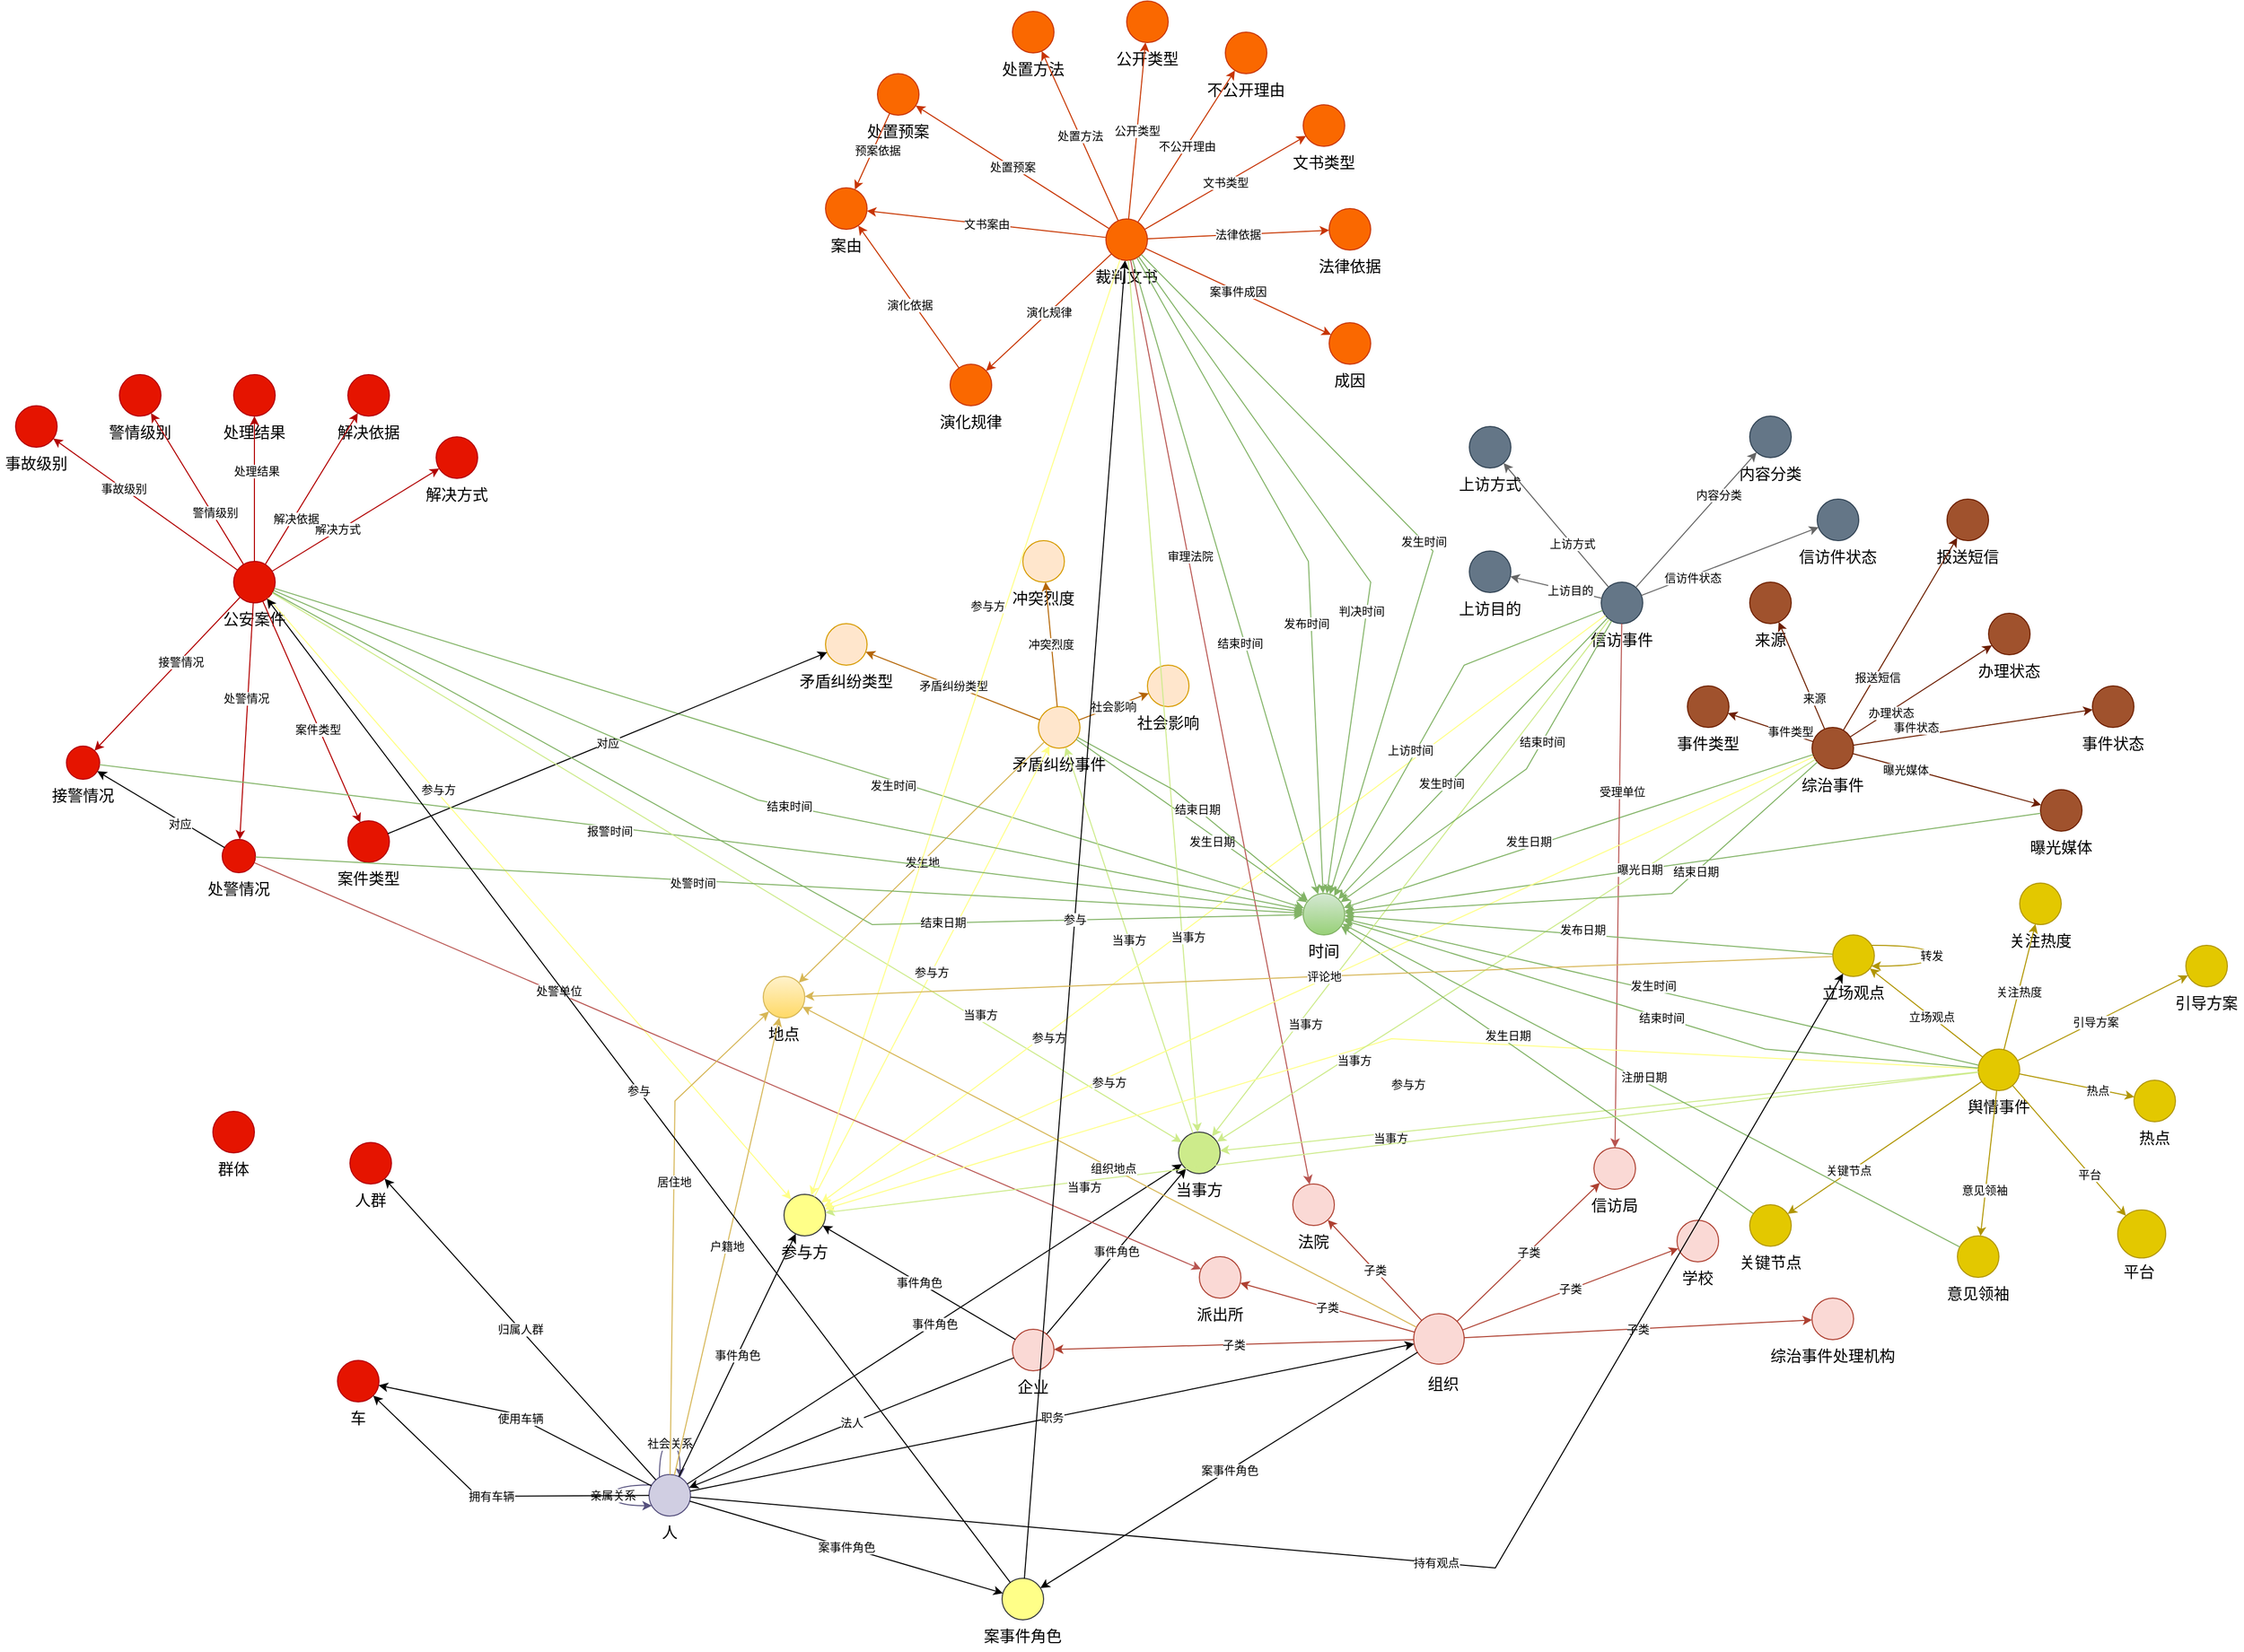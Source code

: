 <mxfile version="21.3.8" type="github">
  <diagram name="第 1 页" id="E4tbWnw8QCcIFIjOAOmc">
    <mxGraphModel dx="2258" dy="2045" grid="1" gridSize="10" guides="1" tooltips="1" connect="1" arrows="1" fold="1" page="1" pageScale="1" pageWidth="827" pageHeight="1169" math="0" shadow="0">
      <root>
        <mxCell id="0" />
        <mxCell id="1" parent="0" />
        <mxCell id="yKpHp2fMiz9Fm5kvjmpf-114" value="" style="group" parent="1" vertex="1" connectable="0">
          <mxGeometry x="200" y="70" width="100" height="70" as="geometry" />
        </mxCell>
        <mxCell id="yKpHp2fMiz9Fm5kvjmpf-115" value="&lt;span style=&quot;font-size: 15px;&quot;&gt;矛盾纠纷事件&lt;/span&gt;" style="text;html=1;strokeColor=none;fillColor=none;align=center;verticalAlign=middle;whiteSpace=wrap;rounded=0;" parent="yKpHp2fMiz9Fm5kvjmpf-114" vertex="1">
          <mxGeometry y="40" width="100" height="30" as="geometry" />
        </mxCell>
        <mxCell id="yKpHp2fMiz9Fm5kvjmpf-116" value="" style="ellipse;whiteSpace=wrap;html=1;aspect=fixed;fillColor=#ffe6cc;strokeColor=#d79b00;rounded=0;movableLabel=0;" parent="yKpHp2fMiz9Fm5kvjmpf-114" vertex="1">
          <mxGeometry x="30" width="40" height="40" as="geometry" />
        </mxCell>
        <object label="" id="地点标识">
          <mxCell style="group" parent="1" vertex="1" connectable="0">
            <mxGeometry x="-50" y="330.0" width="70" height="70" as="geometry" />
          </mxCell>
        </object>
        <mxCell id="yKpHp2fMiz9Fm5kvjmpf-121" value="&lt;span style=&quot;font-size: 15px;&quot;&gt;地点&lt;/span&gt;" style="text;html=1;strokeColor=none;fillColor=none;align=center;verticalAlign=middle;whiteSpace=wrap;rounded=0;" parent="地点标识" vertex="1">
          <mxGeometry y="40" width="70" height="30" as="geometry" />
        </mxCell>
        <mxCell id="yKpHp2fMiz9Fm5kvjmpf-122" value="" style="ellipse;whiteSpace=wrap;html=1;aspect=fixed;fillColor=#fff2cc;strokeColor=#d6b656;rounded=0;movableLabel=0;gradientColor=#ffd966;" parent="地点标识" vertex="1">
          <mxGeometry x="15" width="40" height="40" as="geometry" />
        </mxCell>
        <object label="" 名称="string" 描述="string，对案件的简要概述" id="string，公安案件编号">
          <mxCell style="group" parent="1" vertex="1" connectable="0">
            <mxGeometry x="-560" y="-70.0" width="70" height="70" as="geometry" />
          </mxCell>
        </object>
        <mxCell id="yKpHp2fMiz9Fm5kvjmpf-124" value="&lt;span style=&quot;font-size: 15px;&quot;&gt;公安案件&lt;/span&gt;" style="text;html=1;strokeColor=none;fillColor=none;align=center;verticalAlign=middle;whiteSpace=wrap;rounded=0;" parent="string，公安案件编号" vertex="1">
          <mxGeometry y="40" width="70" height="30" as="geometry" />
        </mxCell>
        <mxCell id="yKpHp2fMiz9Fm5kvjmpf-125" value="" style="ellipse;whiteSpace=wrap;html=1;aspect=fixed;fillColor=#e51400;strokeColor=#B20000;rounded=0;movableLabel=0;fontColor=#ffffff;" parent="string，公安案件编号" vertex="1">
          <mxGeometry x="15" width="40" height="40" as="geometry" />
        </mxCell>
        <object label="" 名称="string" 理由="string" 审判程序="string" 诉讼记录="string" 事实="string，裁判文书的内容描述" 判决结果="bool" 案例等级="bool" 案号="string" 案件类型="string" id="文书编号，标识不同的裁判文书">
          <mxCell style="group" parent="1" vertex="1" connectable="0">
            <mxGeometry x="280" y="-400.0" width="70" height="70" as="geometry" />
          </mxCell>
        </object>
        <mxCell id="yKpHp2fMiz9Fm5kvjmpf-127" value="&lt;span style=&quot;font-size: 15px;&quot;&gt;裁判文书&lt;/span&gt;" style="text;html=1;strokeColor=none;fillColor=none;align=center;verticalAlign=middle;whiteSpace=wrap;rounded=0;" parent="文书编号，标识不同的裁判文书" vertex="1">
          <mxGeometry y="40" width="70" height="30" as="geometry" />
        </mxCell>
        <mxCell id="yKpHp2fMiz9Fm5kvjmpf-128" value="" style="ellipse;whiteSpace=wrap;html=1;aspect=fixed;fillColor=#fa6800;strokeColor=#C73500;rounded=0;movableLabel=0;fontColor=#000000;" parent="文书编号，标识不同的裁判文书" vertex="1">
          <mxGeometry x="15" width="40" height="40" as="geometry" />
        </mxCell>
        <object label="" 重复="bool，是否重复上访" 描述="string，对信访事件的简要概述" 依法逐级走访="bool，是否依法逐级走访" 涉及人数="int" 随访人数="int" id="信访事件编号">
          <mxCell style="group" parent="1" vertex="1" connectable="0">
            <mxGeometry x="757" y="-50.0" width="70" height="70" as="geometry" />
          </mxCell>
        </object>
        <mxCell id="yKpHp2fMiz9Fm5kvjmpf-131" value="&lt;span style=&quot;font-size: 15px;&quot;&gt;信访事件&lt;/span&gt;" style="text;html=1;strokeColor=none;fillColor=none;align=center;verticalAlign=middle;whiteSpace=wrap;rounded=0;" parent="信访事件编号" vertex="1">
          <mxGeometry y="40" width="70" height="30" as="geometry" />
        </mxCell>
        <mxCell id="yKpHp2fMiz9Fm5kvjmpf-132" value="" style="ellipse;whiteSpace=wrap;html=1;aspect=fixed;fillColor=#647687;strokeColor=#314354;rounded=0;movableLabel=0;fontColor=#ffffff;" parent="信访事件编号" vertex="1">
          <mxGeometry x="15" width="40" height="40" as="geometry" />
        </mxCell>
        <mxCell id="yKpHp2fMiz9Fm5kvjmpf-133" value="" style="group" parent="1" vertex="1" connectable="0">
          <mxGeometry x="960" y="90.0" width="70" height="70" as="geometry" />
        </mxCell>
        <mxCell id="yKpHp2fMiz9Fm5kvjmpf-134" value="&lt;span style=&quot;font-size: 15px;&quot;&gt;综治事件&lt;/span&gt;" style="text;html=1;strokeColor=none;fillColor=none;align=center;verticalAlign=middle;whiteSpace=wrap;rounded=0;" parent="yKpHp2fMiz9Fm5kvjmpf-133" vertex="1">
          <mxGeometry y="40" width="70" height="30" as="geometry" />
        </mxCell>
        <mxCell id="yKpHp2fMiz9Fm5kvjmpf-135" value="" style="ellipse;whiteSpace=wrap;html=1;aspect=fixed;fillColor=#a0522d;strokeColor=#6D1F00;rounded=0;movableLabel=0;fontColor=#ffffff;" parent="yKpHp2fMiz9Fm5kvjmpf-133" vertex="1">
          <mxGeometry x="15" width="40" height="40" as="geometry" />
        </mxCell>
        <object label="" 名称="string" 描述="string，对舆情事件的概述" id="舆情事件ID">
          <mxCell style="group" parent="1" vertex="1" connectable="0">
            <mxGeometry x="1120" y="400.0" width="70" height="70" as="geometry" />
          </mxCell>
        </object>
        <mxCell id="yKpHp2fMiz9Fm5kvjmpf-137" value="&lt;span style=&quot;font-size: 15px;&quot;&gt;舆情事件&lt;/span&gt;" style="text;html=1;strokeColor=none;fillColor=none;align=center;verticalAlign=middle;whiteSpace=wrap;rounded=0;" parent="舆情事件ID" vertex="1">
          <mxGeometry y="40" width="70" height="30" as="geometry" />
        </mxCell>
        <mxCell id="yKpHp2fMiz9Fm5kvjmpf-138" value="" style="ellipse;whiteSpace=wrap;html=1;aspect=fixed;fillColor=#e3c800;strokeColor=#B09500;rounded=0;movableLabel=0;fontColor=#000000;" parent="舆情事件ID" vertex="1">
          <mxGeometry x="15" width="40" height="40" as="geometry" />
        </mxCell>
        <object label="" 名称="string" 性别="string" 出生日期="datetime" 民族="string" 国籍="string" 手机号码="string" 证件类型="string" 证件编号="string" 危害公共安全经历="bool，是否有危害公共安全经历" 案件嫌疑人="bool，是否为案件嫌疑人" 购买危险物品="bool，是否购买过管制刀具、汽油、易制毒制暴物品" 昼伏夜出="string，作息描述" 精神病重点人="bool，是否为精神病重点人" 上访记录="bool，是否有过上访记录" 失信人员="bool，是否为失信人员" 报警次数="int" 涉案次数="int" id="不同人的ID">
          <mxCell style="group" parent="1" vertex="1" connectable="0">
            <mxGeometry x="-160" y="810.0" width="70" height="70" as="geometry" />
          </mxCell>
        </object>
        <mxCell id="yKpHp2fMiz9Fm5kvjmpf-140" value="&lt;span style=&quot;font-size: 15px;&quot;&gt;人&lt;/span&gt;" style="text;html=1;strokeColor=none;fillColor=none;align=center;verticalAlign=middle;whiteSpace=wrap;rounded=0;" parent="不同人的ID" vertex="1">
          <mxGeometry y="40" width="70" height="30" as="geometry" />
        </mxCell>
        <mxCell id="yKpHp2fMiz9Fm5kvjmpf-141" value="" style="ellipse;whiteSpace=wrap;html=1;aspect=fixed;fillColor=#d0cee2;strokeColor=#56517e;rounded=0;movableLabel=0;" parent="不同人的ID" vertex="1">
          <mxGeometry x="15" width="40" height="40" as="geometry" />
        </mxCell>
        <mxCell id="yKpHp2fMiz9Fm5kvjmpf-185" value="亲属关系" style="endArrow=classic;html=1;rounded=0;fillColor=#d0cee2;strokeColor=#56517e;edgeStyle=orthogonalEdgeStyle;curved=1;" parent="不同人的ID" source="yKpHp2fMiz9Fm5kvjmpf-141" target="yKpHp2fMiz9Fm5kvjmpf-141" edge="1">
          <mxGeometry width="50" height="50" relative="1" as="geometry">
            <mxPoint x="-160" y="-90.0" as="sourcePoint" />
            <mxPoint x="30" y="-90.0" as="targetPoint" />
            <Array as="points">
              <mxPoint x="-20" y="20" />
            </Array>
          </mxGeometry>
        </mxCell>
        <mxCell id="yKpHp2fMiz9Fm5kvjmpf-187" value="社会关系" style="endArrow=classic;html=1;rounded=0;fillColor=#d0cee2;strokeColor=#56517e;edgeStyle=orthogonalEdgeStyle;curved=1;" parent="不同人的ID" source="yKpHp2fMiz9Fm5kvjmpf-141" target="yKpHp2fMiz9Fm5kvjmpf-141" edge="1">
          <mxGeometry width="50" height="50" relative="1" as="geometry">
            <mxPoint x="50" y="10.0" as="sourcePoint" />
            <mxPoint x="240" y="10.0" as="targetPoint" />
            <Array as="points">
              <mxPoint x="40" y="-30" />
            </Array>
          </mxGeometry>
        </mxCell>
        <object label="" id="组织大类标识">
          <mxCell style="group" parent="1" vertex="1" connectable="0">
            <mxGeometry x="570" y="655" width="100" height="85" as="geometry" />
          </mxCell>
        </object>
        <mxCell id="yKpHp2fMiz9Fm5kvjmpf-143" value="&lt;span style=&quot;font-size: 15px;&quot;&gt;组织&lt;/span&gt;" style="text;html=1;strokeColor=none;fillColor=none;align=center;verticalAlign=middle;whiteSpace=wrap;rounded=0;" parent="组织大类标识" vertex="1">
          <mxGeometry y="48.571" width="100" height="36.429" as="geometry" />
        </mxCell>
        <mxCell id="yKpHp2fMiz9Fm5kvjmpf-144" value="" style="ellipse;whiteSpace=wrap;html=1;aspect=fixed;fillColor=#fad9d5;strokeColor=#ae4132;rounded=0;movableLabel=0;" parent="组织大类标识" vertex="1">
          <mxGeometry x="21.429" width="48.571" height="48.571" as="geometry" />
        </mxCell>
        <object label="职务" 名称="string" id="string：职务ID">
          <mxCell style="endArrow=classic;html=1;rounded=0;" parent="1" source="yKpHp2fMiz9Fm5kvjmpf-141" target="yKpHp2fMiz9Fm5kvjmpf-144" edge="1">
            <mxGeometry width="50" height="50" relative="1" as="geometry">
              <mxPoint x="314" y="865" as="sourcePoint" />
              <mxPoint x="504" y="865" as="targetPoint" />
            </mxGeometry>
          </mxCell>
        </object>
        <mxCell id="yKpHp2fMiz9Fm5kvjmpf-149" value="" style="group" parent="1" vertex="1" connectable="0">
          <mxGeometry x="-5" y="-10.0" width="100" height="70" as="geometry" />
        </mxCell>
        <mxCell id="yKpHp2fMiz9Fm5kvjmpf-147" value="&lt;span style=&quot;font-size: 15px;&quot;&gt;矛盾纠纷类型&lt;/span&gt;" style="text;html=1;strokeColor=none;fillColor=none;align=center;verticalAlign=middle;whiteSpace=wrap;rounded=0;" parent="yKpHp2fMiz9Fm5kvjmpf-149" vertex="1">
          <mxGeometry y="40" width="100" height="30" as="geometry" />
        </mxCell>
        <mxCell id="yKpHp2fMiz9Fm5kvjmpf-148" value="" style="ellipse;whiteSpace=wrap;html=1;aspect=fixed;fillColor=#ffe6cc;strokeColor=#d79b00;rounded=0;movableLabel=0;" parent="yKpHp2fMiz9Fm5kvjmpf-149" vertex="1">
          <mxGeometry x="30" width="40" height="40" as="geometry" />
        </mxCell>
        <mxCell id="yKpHp2fMiz9Fm5kvjmpf-150" value="" style="group" parent="1" vertex="1" connectable="0">
          <mxGeometry x="200" y="-90" width="70" height="70" as="geometry" />
        </mxCell>
        <mxCell id="yKpHp2fMiz9Fm5kvjmpf-151" value="&lt;span style=&quot;font-size: 15px;&quot;&gt;冲突烈度&lt;/span&gt;" style="text;html=1;strokeColor=none;fillColor=none;align=center;verticalAlign=middle;whiteSpace=wrap;rounded=0;" parent="yKpHp2fMiz9Fm5kvjmpf-150" vertex="1">
          <mxGeometry y="40" width="70" height="30" as="geometry" />
        </mxCell>
        <mxCell id="yKpHp2fMiz9Fm5kvjmpf-152" value="" style="ellipse;whiteSpace=wrap;html=1;aspect=fixed;fillColor=#ffe6cc;strokeColor=#d79b00;rounded=0;movableLabel=0;" parent="yKpHp2fMiz9Fm5kvjmpf-150" vertex="1">
          <mxGeometry x="15" width="40" height="40" as="geometry" />
        </mxCell>
        <mxCell id="yKpHp2fMiz9Fm5kvjmpf-153" value="" style="group" parent="1" vertex="1" connectable="0">
          <mxGeometry x="320" y="30" width="70" height="70" as="geometry" />
        </mxCell>
        <mxCell id="yKpHp2fMiz9Fm5kvjmpf-154" value="&lt;span style=&quot;font-size: 15px;&quot;&gt;社会影响&lt;/span&gt;" style="text;html=1;strokeColor=none;fillColor=none;align=center;verticalAlign=middle;whiteSpace=wrap;rounded=0;" parent="yKpHp2fMiz9Fm5kvjmpf-153" vertex="1">
          <mxGeometry y="40" width="70" height="30" as="geometry" />
        </mxCell>
        <mxCell id="yKpHp2fMiz9Fm5kvjmpf-155" value="" style="ellipse;whiteSpace=wrap;html=1;aspect=fixed;fillColor=#ffe6cc;strokeColor=#d79b00;rounded=0;movableLabel=0;" parent="yKpHp2fMiz9Fm5kvjmpf-153" vertex="1">
          <mxGeometry x="15" width="40" height="40" as="geometry" />
        </mxCell>
        <mxCell id="yKpHp2fMiz9Fm5kvjmpf-156" value="社会影响" style="endArrow=classic;html=1;rounded=0;fillColor=#fad7ac;strokeColor=#b46504;" parent="1" source="yKpHp2fMiz9Fm5kvjmpf-116" target="yKpHp2fMiz9Fm5kvjmpf-155" edge="1">
          <mxGeometry width="50" height="50" relative="1" as="geometry">
            <mxPoint x="-30" y="180" as="sourcePoint" />
            <mxPoint x="160" y="180" as="targetPoint" />
          </mxGeometry>
        </mxCell>
        <mxCell id="yKpHp2fMiz9Fm5kvjmpf-157" value="矛盾纠纷类型" style="endArrow=classic;html=1;rounded=0;fillColor=#fad7ac;strokeColor=#b46504;" parent="1" source="yKpHp2fMiz9Fm5kvjmpf-116" target="yKpHp2fMiz9Fm5kvjmpf-148" edge="1">
          <mxGeometry width="50" height="50" relative="1" as="geometry">
            <mxPoint x="142" y="120" as="sourcePoint" />
            <mxPoint x="156" y="200" as="targetPoint" />
          </mxGeometry>
        </mxCell>
        <mxCell id="yKpHp2fMiz9Fm5kvjmpf-158" value="冲突烈度" style="endArrow=classic;html=1;rounded=0;fillColor=#fad7ac;strokeColor=#b46504;" parent="1" source="yKpHp2fMiz9Fm5kvjmpf-116" target="yKpHp2fMiz9Fm5kvjmpf-152" edge="1">
          <mxGeometry width="50" height="50" relative="1" as="geometry">
            <mxPoint x="57" y="80" as="sourcePoint" />
            <mxPoint x="-50" y="166" as="targetPoint" />
          </mxGeometry>
        </mxCell>
        <mxCell id="yKpHp2fMiz9Fm5kvjmpf-159" value="发生地" style="endArrow=classic;html=1;rounded=0;fillColor=#fff2cc;gradientColor=#ffd966;strokeColor=#d6b656;" parent="1" source="yKpHp2fMiz9Fm5kvjmpf-116" target="yKpHp2fMiz9Fm5kvjmpf-122" edge="1">
          <mxGeometry width="50" height="50" relative="1" as="geometry">
            <mxPoint x="270" y="250" as="sourcePoint" />
            <mxPoint x="460" y="250" as="targetPoint" />
          </mxGeometry>
        </mxCell>
        <mxCell id="yKpHp2fMiz9Fm5kvjmpf-160" value="发生日期" style="endArrow=classic;html=1;rounded=0;fillColor=#d5e8d4;gradientColor=#97d077;strokeColor=#82b366;" parent="1" source="yKpHp2fMiz9Fm5kvjmpf-116" target="yKpHp2fMiz9Fm5kvjmpf-119" edge="1">
          <mxGeometry x="0.205" y="-5" width="50" height="50" relative="1" as="geometry">
            <mxPoint x="549" y="270" as="sourcePoint" />
            <mxPoint x="379" y="170" as="targetPoint" />
            <mxPoint as="offset" />
          </mxGeometry>
        </mxCell>
        <mxCell id="yKpHp2fMiz9Fm5kvjmpf-161" value="发生时间" style="endArrow=classic;html=1;rounded=0;fillColor=#d5e8d4;gradientColor=#97d077;strokeColor=#82b366;" parent="1" source="yKpHp2fMiz9Fm5kvjmpf-125" target="yKpHp2fMiz9Fm5kvjmpf-119" edge="1">
          <mxGeometry x="0.205" y="-5" width="50" height="50" relative="1" as="geometry">
            <mxPoint x="456" y="350" as="sourcePoint" />
            <mxPoint x="608" y="260" as="targetPoint" />
            <mxPoint as="offset" />
          </mxGeometry>
        </mxCell>
        <mxCell id="yKpHp2fMiz9Fm5kvjmpf-162" value="结束时间" style="endArrow=classic;html=1;rounded=0;fillColor=#d5e8d4;gradientColor=#97d077;strokeColor=#82b366;" parent="1" source="yKpHp2fMiz9Fm5kvjmpf-128" target="yKpHp2fMiz9Fm5kvjmpf-119" edge="1">
          <mxGeometry x="0.205" y="-5" width="50" height="50" relative="1" as="geometry">
            <mxPoint x="153" y="9" as="sourcePoint" />
            <mxPoint x="607" y="241" as="targetPoint" />
            <mxPoint as="offset" />
          </mxGeometry>
        </mxCell>
        <mxCell id="yKpHp2fMiz9Fm5kvjmpf-163" value="发生时间" style="endArrow=classic;html=1;rounded=0;fillColor=#d5e8d4;gradientColor=#97d077;strokeColor=#82b366;" parent="1" source="yKpHp2fMiz9Fm5kvjmpf-138" target="yKpHp2fMiz9Fm5kvjmpf-119" edge="1">
          <mxGeometry x="0.029" y="-4" width="50" height="50" relative="1" as="geometry">
            <mxPoint x="261" y="-8" as="sourcePoint" />
            <mxPoint x="609" y="238" as="targetPoint" />
            <mxPoint as="offset" />
          </mxGeometry>
        </mxCell>
        <mxCell id="yKpHp2fMiz9Fm5kvjmpf-164" value="发生时间" style="endArrow=classic;html=1;rounded=0;fillColor=#d5e8d4;gradientColor=#97d077;strokeColor=#82b366;" parent="1" source="yKpHp2fMiz9Fm5kvjmpf-132" target="yKpHp2fMiz9Fm5kvjmpf-119" edge="1">
          <mxGeometry x="0.205" y="-5" width="50" height="50" relative="1" as="geometry">
            <mxPoint x="271" y="2" as="sourcePoint" />
            <mxPoint x="619" y="248" as="targetPoint" />
            <mxPoint as="offset" />
          </mxGeometry>
        </mxCell>
        <mxCell id="yKpHp2fMiz9Fm5kvjmpf-165" value="发生日期" style="endArrow=classic;html=1;rounded=0;fillColor=#d5e8d4;gradientColor=#97d077;strokeColor=#82b366;" parent="1" source="yKpHp2fMiz9Fm5kvjmpf-135" target="yKpHp2fMiz9Fm5kvjmpf-119" edge="1">
          <mxGeometry x="0.205" y="-5" width="50" height="50" relative="1" as="geometry">
            <mxPoint x="513" y="8" as="sourcePoint" />
            <mxPoint x="617" y="232" as="targetPoint" />
            <mxPoint as="offset" />
          </mxGeometry>
        </mxCell>
        <object label="" 名称="string" 行政类别="string" 经营范围="string" 联系电话="string" 电子邮箱="string" id="不同企业ID">
          <mxCell style="group" parent="1" vertex="1" connectable="0">
            <mxGeometry x="190" y="670.0" width="70" height="70" as="geometry" />
          </mxCell>
        </object>
        <mxCell id="yKpHp2fMiz9Fm5kvjmpf-167" value="&lt;span style=&quot;font-size: 15px;&quot;&gt;企业&lt;/span&gt;" style="text;html=1;strokeColor=none;fillColor=none;align=center;verticalAlign=middle;whiteSpace=wrap;rounded=0;" parent="不同企业ID" vertex="1">
          <mxGeometry y="40" width="70" height="30" as="geometry" />
        </mxCell>
        <mxCell id="yKpHp2fMiz9Fm5kvjmpf-168" value="" style="ellipse;whiteSpace=wrap;html=1;aspect=fixed;fillColor=#fad9d5;strokeColor=#ae4132;rounded=0;movableLabel=0;" parent="不同企业ID" vertex="1">
          <mxGeometry x="15" width="40" height="40" as="geometry" />
        </mxCell>
        <object label="" 名称="string" id="不同派出所的ID">
          <mxCell style="group" parent="1" vertex="1" connectable="0">
            <mxGeometry x="370" y="600.0" width="70" height="70" as="geometry" />
          </mxCell>
        </object>
        <mxCell id="yKpHp2fMiz9Fm5kvjmpf-170" value="&lt;span style=&quot;font-size: 15px;&quot;&gt;派出所&lt;/span&gt;" style="text;html=1;strokeColor=none;fillColor=none;align=center;verticalAlign=middle;whiteSpace=wrap;rounded=0;" parent="不同派出所的ID" vertex="1">
          <mxGeometry y="40" width="70" height="30" as="geometry" />
        </mxCell>
        <mxCell id="yKpHp2fMiz9Fm5kvjmpf-171" value="" style="ellipse;whiteSpace=wrap;html=1;aspect=fixed;fillColor=#fad9d5;strokeColor=#ae4132;rounded=0;movableLabel=0;" parent="不同派出所的ID" vertex="1">
          <mxGeometry x="15" width="40" height="40" as="geometry" />
        </mxCell>
        <object label="" 名称="string" id="标识不同法院的ID">
          <mxCell style="group" parent="1" vertex="1" connectable="0">
            <mxGeometry x="460" y="530.0" width="70" height="70" as="geometry" />
          </mxCell>
        </object>
        <mxCell id="yKpHp2fMiz9Fm5kvjmpf-173" value="&lt;span style=&quot;font-size: 15px;&quot;&gt;法院&lt;/span&gt;" style="text;html=1;strokeColor=none;fillColor=none;align=center;verticalAlign=middle;whiteSpace=wrap;rounded=0;" parent="标识不同法院的ID" vertex="1">
          <mxGeometry y="40" width="70" height="30" as="geometry" />
        </mxCell>
        <mxCell id="yKpHp2fMiz9Fm5kvjmpf-174" value="" style="ellipse;whiteSpace=wrap;html=1;aspect=fixed;fillColor=#fad9d5;strokeColor=#ae4132;rounded=0;movableLabel=0;" parent="标识不同法院的ID" vertex="1">
          <mxGeometry x="15" width="40" height="40" as="geometry" />
        </mxCell>
        <object label="" 名称="string" id="标识不同信访局的ID">
          <mxCell style="group" parent="1" vertex="1" connectable="0">
            <mxGeometry x="750" y="495.0" width="70" height="70" as="geometry" />
          </mxCell>
        </object>
        <mxCell id="yKpHp2fMiz9Fm5kvjmpf-176" value="&lt;span style=&quot;font-size: 15px;&quot;&gt;信访局&lt;/span&gt;" style="text;html=1;strokeColor=none;fillColor=none;align=center;verticalAlign=middle;whiteSpace=wrap;rounded=0;" parent="标识不同信访局的ID" vertex="1">
          <mxGeometry y="40" width="70" height="30" as="geometry" />
        </mxCell>
        <mxCell id="yKpHp2fMiz9Fm5kvjmpf-177" value="" style="ellipse;whiteSpace=wrap;html=1;aspect=fixed;fillColor=#fad9d5;strokeColor=#ae4132;rounded=0;movableLabel=0;" parent="标识不同信访局的ID" vertex="1">
          <mxGeometry x="15" width="40" height="40" as="geometry" />
        </mxCell>
        <mxCell id="yKpHp2fMiz9Fm5kvjmpf-179" value="子类" style="endArrow=classic;html=1;rounded=0;fillColor=#fad9d5;strokeColor=#ae4132;" parent="1" source="yKpHp2fMiz9Fm5kvjmpf-144" target="yKpHp2fMiz9Fm5kvjmpf-168" edge="1">
          <mxGeometry width="50" height="50" relative="1" as="geometry">
            <mxPoint x="270" y="820" as="sourcePoint" />
            <mxPoint x="460" y="820" as="targetPoint" />
          </mxGeometry>
        </mxCell>
        <mxCell id="yKpHp2fMiz9Fm5kvjmpf-180" value="子类" style="endArrow=classic;html=1;rounded=0;fillColor=#fad9d5;strokeColor=#ae4132;" parent="1" source="yKpHp2fMiz9Fm5kvjmpf-144" target="yKpHp2fMiz9Fm5kvjmpf-171" edge="1">
          <mxGeometry width="50" height="50" relative="1" as="geometry">
            <mxPoint x="602" y="825" as="sourcePoint" />
            <mxPoint x="519" y="915" as="targetPoint" />
          </mxGeometry>
        </mxCell>
        <mxCell id="yKpHp2fMiz9Fm5kvjmpf-181" value="子类" style="endArrow=classic;html=1;rounded=0;fillColor=#fad9d5;strokeColor=#ae4132;" parent="1" source="yKpHp2fMiz9Fm5kvjmpf-144" target="yKpHp2fMiz9Fm5kvjmpf-174" edge="1">
          <mxGeometry width="50" height="50" relative="1" as="geometry">
            <mxPoint x="612" y="830" as="sourcePoint" />
            <mxPoint x="601" y="910" as="targetPoint" />
          </mxGeometry>
        </mxCell>
        <mxCell id="yKpHp2fMiz9Fm5kvjmpf-182" value="子类" style="endArrow=classic;html=1;rounded=0;fillColor=#fad9d5;strokeColor=#ae4132;" parent="1" source="yKpHp2fMiz9Fm5kvjmpf-144" target="yKpHp2fMiz9Fm5kvjmpf-177" edge="1">
          <mxGeometry width="50" height="50" relative="1" as="geometry">
            <mxPoint x="626" y="827" as="sourcePoint" />
            <mxPoint x="681" y="913" as="targetPoint" />
          </mxGeometry>
        </mxCell>
        <mxCell id="yKpHp2fMiz9Fm5kvjmpf-183" value="法人" style="endArrow=classic;html=1;rounded=0;" parent="1" source="yKpHp2fMiz9Fm5kvjmpf-168" target="yKpHp2fMiz9Fm5kvjmpf-141" edge="1">
          <mxGeometry width="50" height="50" relative="1" as="geometry">
            <mxPoint x="310" y="820" as="sourcePoint" />
            <mxPoint x="260" y="810" as="targetPoint" />
          </mxGeometry>
        </mxCell>
        <object label="" 名称="string" id="string，案件类型的代码">
          <mxCell style="group" parent="1" vertex="1" connectable="0">
            <mxGeometry x="-450" y="180.0" width="70" height="70" as="geometry" />
          </mxCell>
        </object>
        <mxCell id="yKpHp2fMiz9Fm5kvjmpf-192" value="&lt;span style=&quot;font-size: 15px;&quot;&gt;案件类型&lt;/span&gt;" style="text;html=1;strokeColor=none;fillColor=none;align=center;verticalAlign=middle;whiteSpace=wrap;rounded=0;" parent="string，案件类型的代码" vertex="1">
          <mxGeometry y="40" width="70" height="30" as="geometry" />
        </mxCell>
        <mxCell id="yKpHp2fMiz9Fm5kvjmpf-193" value="" style="ellipse;whiteSpace=wrap;html=1;aspect=fixed;fillColor=#e51400;strokeColor=#B20000;rounded=0;movableLabel=0;fontColor=#ffffff;" parent="string，案件类型的代码" vertex="1">
          <mxGeometry x="15" width="40" height="40" as="geometry" />
        </mxCell>
        <mxCell id="yKpHp2fMiz9Fm5kvjmpf-194" value="案件类型" style="endArrow=classic;html=1;rounded=0;fillColor=#e51400;strokeColor=#B20000;" parent="1" source="yKpHp2fMiz9Fm5kvjmpf-125" target="yKpHp2fMiz9Fm5kvjmpf-193" edge="1">
          <mxGeometry x="0.158" width="50" height="50" relative="1" as="geometry">
            <mxPoint x="-20" y="230" as="sourcePoint" />
            <mxPoint x="170" y="230" as="targetPoint" />
            <mxPoint x="-1" as="offset" />
          </mxGeometry>
        </mxCell>
        <mxCell id="yKpHp2fMiz9Fm5kvjmpf-195" value="对应" style="endArrow=classic;html=1;rounded=0;" parent="1" source="yKpHp2fMiz9Fm5kvjmpf-193" target="yKpHp2fMiz9Fm5kvjmpf-148" edge="1">
          <mxGeometry width="50" height="50" relative="1" as="geometry">
            <mxPoint x="80" y="230" as="sourcePoint" />
            <mxPoint x="270" y="230" as="targetPoint" />
          </mxGeometry>
        </mxCell>
        <mxCell id="yKpHp2fMiz9Fm5kvjmpf-199" value="" style="group" parent="1" vertex="1" connectable="0">
          <mxGeometry x="-30" y="540.0" width="70" height="70" as="geometry" />
        </mxCell>
        <mxCell id="yKpHp2fMiz9Fm5kvjmpf-200" value="&lt;span style=&quot;font-size: 15px;&quot;&gt;参与方&lt;/span&gt;" style="text;html=1;strokeColor=none;fillColor=none;align=center;verticalAlign=middle;whiteSpace=wrap;rounded=0;" parent="yKpHp2fMiz9Fm5kvjmpf-199" vertex="1">
          <mxGeometry y="40" width="70" height="30" as="geometry" />
        </mxCell>
        <mxCell id="yKpHp2fMiz9Fm5kvjmpf-201" value="" style="ellipse;whiteSpace=wrap;html=1;aspect=fixed;fillColor=#ffff88;strokeColor=#36393d;rounded=0;movableLabel=0;" parent="yKpHp2fMiz9Fm5kvjmpf-199" vertex="1">
          <mxGeometry x="15" width="40" height="40" as="geometry" />
        </mxCell>
        <mxCell id="yKpHp2fMiz9Fm5kvjmpf-202" value="" style="group" parent="1" vertex="1" connectable="0">
          <mxGeometry x="350" y="480.0" width="70" height="70" as="geometry" />
        </mxCell>
        <mxCell id="yKpHp2fMiz9Fm5kvjmpf-203" value="&lt;span style=&quot;font-size: 15px;&quot;&gt;当事方&lt;/span&gt;" style="text;html=1;strokeColor=none;fillColor=none;align=center;verticalAlign=middle;whiteSpace=wrap;rounded=0;" parent="yKpHp2fMiz9Fm5kvjmpf-202" vertex="1">
          <mxGeometry y="40" width="70" height="30" as="geometry" />
        </mxCell>
        <mxCell id="yKpHp2fMiz9Fm5kvjmpf-204" value="" style="ellipse;whiteSpace=wrap;html=1;aspect=fixed;fillColor=#cdeb8b;strokeColor=#36393d;rounded=0;movableLabel=0;" parent="yKpHp2fMiz9Fm5kvjmpf-202" vertex="1">
          <mxGeometry x="15" width="40" height="40" as="geometry" />
        </mxCell>
        <mxCell id="yKpHp2fMiz9Fm5kvjmpf-206" value="事件角色" style="endArrow=classic;html=1;rounded=0;" parent="1" source="yKpHp2fMiz9Fm5kvjmpf-141" target="yKpHp2fMiz9Fm5kvjmpf-201" edge="1">
          <mxGeometry width="50" height="50" relative="1" as="geometry">
            <mxPoint x="380" y="510" as="sourcePoint" />
            <mxPoint x="570" y="510" as="targetPoint" />
          </mxGeometry>
        </mxCell>
        <mxCell id="yKpHp2fMiz9Fm5kvjmpf-207" value="事件角色" style="endArrow=classic;html=1;rounded=0;" parent="1" source="yKpHp2fMiz9Fm5kvjmpf-141" target="yKpHp2fMiz9Fm5kvjmpf-204" edge="1">
          <mxGeometry width="50" height="50" relative="1" as="geometry">
            <mxPoint x="161" y="911" as="sourcePoint" />
            <mxPoint x="219" y="719" as="targetPoint" />
          </mxGeometry>
        </mxCell>
        <mxCell id="yKpHp2fMiz9Fm5kvjmpf-208" value="事件角色" style="endArrow=classic;html=1;rounded=0;" parent="1" source="yKpHp2fMiz9Fm5kvjmpf-168" target="yKpHp2fMiz9Fm5kvjmpf-201" edge="1">
          <mxGeometry width="50" height="50" relative="1" as="geometry">
            <mxPoint x="170" y="917" as="sourcePoint" />
            <mxPoint x="410" y="713" as="targetPoint" />
          </mxGeometry>
        </mxCell>
        <mxCell id="yKpHp2fMiz9Fm5kvjmpf-209" value="事件角色" style="endArrow=classic;html=1;rounded=0;" parent="1" source="yKpHp2fMiz9Fm5kvjmpf-168" target="yKpHp2fMiz9Fm5kvjmpf-204" edge="1">
          <mxGeometry width="50" height="50" relative="1" as="geometry">
            <mxPoint x="380" y="820" as="sourcePoint" />
            <mxPoint x="239" y="715" as="targetPoint" />
          </mxGeometry>
        </mxCell>
        <mxCell id="yKpHp2fMiz9Fm5kvjmpf-210" value="当事方" style="endArrow=classic;html=1;rounded=0;fillColor=#cdeb8b;strokeColor=#cdeb8b;" parent="1" source="yKpHp2fMiz9Fm5kvjmpf-204" target="yKpHp2fMiz9Fm5kvjmpf-116" edge="1">
          <mxGeometry width="50" height="50" relative="1" as="geometry">
            <mxPoint x="380" y="510" as="sourcePoint" />
            <mxPoint x="570" y="510" as="targetPoint" />
          </mxGeometry>
        </mxCell>
        <mxCell id="yKpHp2fMiz9Fm5kvjmpf-211" value="参与方" style="endArrow=classic;html=1;rounded=0;fillColor=#ffff88;strokeColor=#ffff88;" parent="1" source="yKpHp2fMiz9Fm5kvjmpf-201" target="yKpHp2fMiz9Fm5kvjmpf-116" edge="1">
          <mxGeometry x="-0.005" width="50" height="50" relative="1" as="geometry">
            <mxPoint x="224" y="630" as="sourcePoint" />
            <mxPoint x="414" y="630" as="targetPoint" />
            <mxPoint as="offset" />
          </mxGeometry>
        </mxCell>
        <object label="" 名称="string" id="文书类型ID标识，wslx+代码">
          <mxCell style="group" parent="1" vertex="1" connectable="0">
            <mxGeometry x="470" y="-510.0" width="70" height="70" as="geometry" />
          </mxCell>
        </object>
        <mxCell id="MKJ7ITHvyfjbC-ioKjQq-2" value="&lt;span style=&quot;font-size: 15px;&quot;&gt;文书类型&lt;/span&gt;" style="text;html=1;strokeColor=none;fillColor=none;align=center;verticalAlign=middle;whiteSpace=wrap;rounded=0;" parent="文书类型ID标识，wslx+代码" vertex="1">
          <mxGeometry y="40" width="70" height="30" as="geometry" />
        </mxCell>
        <mxCell id="MKJ7ITHvyfjbC-ioKjQq-3" value="" style="ellipse;whiteSpace=wrap;html=1;aspect=fixed;fillColor=#fa6800;strokeColor=#C73500;rounded=0;movableLabel=0;fontColor=#000000;" parent="文书类型ID标识，wslx+代码" vertex="1">
          <mxGeometry x="15" width="40" height="40" as="geometry" />
        </mxCell>
        <mxCell id="MKJ7ITHvyfjbC-ioKjQq-4" value="文书类型" style="endArrow=classic;html=1;rounded=0;fillColor=#fa6800;strokeColor=#C73500;" parent="1" source="yKpHp2fMiz9Fm5kvjmpf-128" target="MKJ7ITHvyfjbC-ioKjQq-3" edge="1">
          <mxGeometry width="50" height="50" relative="1" as="geometry">
            <mxPoint x="330" y="140" as="sourcePoint" />
            <mxPoint x="520" y="140" as="targetPoint" />
          </mxGeometry>
        </mxCell>
        <object label="" 名称="string" id="事故级别ID标识">
          <mxCell style="group" parent="1" vertex="1" connectable="0">
            <mxGeometry x="-770" y="-220.0" width="70" height="70" as="geometry" />
          </mxCell>
        </object>
        <mxCell id="R-SSQPyZMVsBU4lyyO6I-3" value="&lt;span style=&quot;font-size: 15px;&quot;&gt;事故级别&lt;/span&gt;" style="text;html=1;strokeColor=none;fillColor=none;align=center;verticalAlign=middle;whiteSpace=wrap;rounded=0;" parent="事故级别ID标识" vertex="1">
          <mxGeometry y="40" width="70" height="30" as="geometry" />
        </mxCell>
        <mxCell id="R-SSQPyZMVsBU4lyyO6I-4" value="" style="ellipse;whiteSpace=wrap;html=1;aspect=fixed;fillColor=#e51400;strokeColor=#B20000;rounded=0;movableLabel=0;fontColor=#ffffff;" parent="事故级别ID标识" vertex="1">
          <mxGeometry x="15" width="40" height="40" as="geometry" />
        </mxCell>
        <object label="" 名称="string" id="警情级别ID标识">
          <mxCell style="group;fillColor=none;fontColor=#ffffff;strokeColor=none;" parent="1" vertex="1" connectable="0">
            <mxGeometry x="-670" y="-250" width="70" height="70" as="geometry" />
          </mxCell>
        </object>
        <mxCell id="R-SSQPyZMVsBU4lyyO6I-6" value="&lt;span style=&quot;font-size: 15px;&quot;&gt;警情级别&lt;/span&gt;" style="text;html=1;strokeColor=none;fillColor=none;align=center;verticalAlign=middle;whiteSpace=wrap;rounded=0;" parent="警情级别ID标识" vertex="1">
          <mxGeometry y="40" width="70" height="30" as="geometry" />
        </mxCell>
        <mxCell id="R-SSQPyZMVsBU4lyyO6I-7" value="" style="ellipse;whiteSpace=wrap;html=1;aspect=fixed;fillColor=#e51400;strokeColor=#B20000;rounded=0;movableLabel=0;fontColor=#ffffff;" parent="警情级别ID标识" vertex="1">
          <mxGeometry x="15" width="40" height="40" as="geometry" />
        </mxCell>
        <object label="" 名称="string" id="string，处理结果ID">
          <mxCell style="group" parent="1" vertex="1" connectable="0">
            <mxGeometry x="-560" y="-250.0" width="70" height="70" as="geometry" />
          </mxCell>
        </object>
        <mxCell id="R-SSQPyZMVsBU4lyyO6I-9" value="&lt;span style=&quot;font-size: 15px;&quot;&gt;处理结果&lt;/span&gt;" style="text;html=1;strokeColor=none;fillColor=none;align=center;verticalAlign=middle;whiteSpace=wrap;rounded=0;" parent="string，处理结果ID" vertex="1">
          <mxGeometry y="40" width="70" height="30" as="geometry" />
        </mxCell>
        <mxCell id="R-SSQPyZMVsBU4lyyO6I-10" value="" style="ellipse;whiteSpace=wrap;html=1;aspect=fixed;fillColor=#e51400;strokeColor=#B20000;rounded=0;movableLabel=0;fontColor=#ffffff;" parent="string，处理结果ID" vertex="1">
          <mxGeometry x="15" width="40" height="40" as="geometry" />
        </mxCell>
        <object label="" 名称="string" id="string，解决依据ID">
          <mxCell style="group;fillColor=none;fontColor=#ffffff;strokeColor=none;" parent="1" vertex="1" connectable="0">
            <mxGeometry x="-450" y="-250.0" width="70" height="70" as="geometry" />
          </mxCell>
        </object>
        <mxCell id="R-SSQPyZMVsBU4lyyO6I-12" value="&lt;span style=&quot;font-size: 15px;&quot;&gt;解决依据&lt;/span&gt;" style="text;html=1;strokeColor=none;fillColor=none;align=center;verticalAlign=middle;whiteSpace=wrap;rounded=0;" parent="string，解决依据ID" vertex="1">
          <mxGeometry y="40" width="70" height="30" as="geometry" />
        </mxCell>
        <mxCell id="R-SSQPyZMVsBU4lyyO6I-13" value="" style="ellipse;whiteSpace=wrap;html=1;aspect=fixed;fillColor=#e51400;strokeColor=#B20000;rounded=0;movableLabel=0;fontColor=#ffffff;" parent="string，解决依据ID" vertex="1">
          <mxGeometry x="15" width="40" height="40" as="geometry" />
        </mxCell>
        <object label="" 名称="string" id="string，解决方式ID">
          <mxCell style="group" parent="1" vertex="1" connectable="0">
            <mxGeometry x="-365" y="-190.0" width="70" height="70" as="geometry" />
          </mxCell>
        </object>
        <mxCell id="R-SSQPyZMVsBU4lyyO6I-15" value="&lt;span style=&quot;font-size: 15px;&quot;&gt;解决方式&lt;/span&gt;" style="text;html=1;strokeColor=none;fillColor=none;align=center;verticalAlign=middle;whiteSpace=wrap;rounded=0;" parent="string，解决方式ID" vertex="1">
          <mxGeometry y="40" width="70" height="30" as="geometry" />
        </mxCell>
        <mxCell id="R-SSQPyZMVsBU4lyyO6I-16" value="" style="ellipse;whiteSpace=wrap;html=1;aspect=fixed;fillColor=#e51400;strokeColor=#B20000;rounded=0;movableLabel=0;fontColor=#ffffff;" parent="string，解决方式ID" vertex="1">
          <mxGeometry x="15" width="40" height="40" as="geometry" />
        </mxCell>
        <mxCell id="R-SSQPyZMVsBU4lyyO6I-19" value="" style="endArrow=classic;html=1;rounded=0;fillColor=#e51400;strokeColor=#B20000;" parent="1" source="yKpHp2fMiz9Fm5kvjmpf-125" target="R-SSQPyZMVsBU4lyyO6I-16" edge="1">
          <mxGeometry width="50" height="50" relative="1" as="geometry">
            <mxPoint x="-40" y="210" as="sourcePoint" />
            <mxPoint x="10" y="160" as="targetPoint" />
          </mxGeometry>
        </mxCell>
        <mxCell id="R-SSQPyZMVsBU4lyyO6I-51" value="解决方式" style="edgeLabel;html=1;align=center;verticalAlign=middle;resizable=0;points=[];" parent="R-SSQPyZMVsBU4lyyO6I-19" vertex="1" connectable="0">
          <mxGeometry x="-0.208" y="2" relative="1" as="geometry">
            <mxPoint as="offset" />
          </mxGeometry>
        </mxCell>
        <mxCell id="R-SSQPyZMVsBU4lyyO6I-22" value="" style="endArrow=classic;html=1;rounded=0;fillColor=#e51400;strokeColor=#B20000;" parent="1" source="yKpHp2fMiz9Fm5kvjmpf-125" target="R-SSQPyZMVsBU4lyyO6I-10" edge="1">
          <mxGeometry width="50" height="50" relative="1" as="geometry">
            <mxPoint x="-310" y="110" as="sourcePoint" />
            <mxPoint x="-140" y="20" as="targetPoint" />
          </mxGeometry>
        </mxCell>
        <mxCell id="R-SSQPyZMVsBU4lyyO6I-47" value="处理结果" style="edgeLabel;html=1;align=center;verticalAlign=middle;resizable=0;points=[];" parent="R-SSQPyZMVsBU4lyyO6I-22" vertex="1" connectable="0">
          <mxGeometry x="0.24" y="-2" relative="1" as="geometry">
            <mxPoint as="offset" />
          </mxGeometry>
        </mxCell>
        <mxCell id="R-SSQPyZMVsBU4lyyO6I-23" value="" style="endArrow=classic;html=1;rounded=0;fillColor=#e51400;strokeColor=#B20000;" parent="1" source="yKpHp2fMiz9Fm5kvjmpf-125" target="R-SSQPyZMVsBU4lyyO6I-4" edge="1">
          <mxGeometry width="50" height="50" relative="1" as="geometry">
            <mxPoint x="-200" y="100" as="sourcePoint" />
            <mxPoint x="-320" y="80" as="targetPoint" />
          </mxGeometry>
        </mxCell>
        <mxCell id="R-SSQPyZMVsBU4lyyO6I-45" value="事故级别" style="edgeLabel;html=1;align=center;verticalAlign=middle;resizable=0;points=[];" parent="R-SSQPyZMVsBU4lyyO6I-23" vertex="1" connectable="0">
          <mxGeometry x="0.237" relative="1" as="geometry">
            <mxPoint as="offset" />
          </mxGeometry>
        </mxCell>
        <mxCell id="R-SSQPyZMVsBU4lyyO6I-24" value="" style="endArrow=classic;html=1;rounded=0;fillColor=#e51400;strokeColor=#B20000;" parent="1" source="yKpHp2fMiz9Fm5kvjmpf-125" target="R-SSQPyZMVsBU4lyyO6I-7" edge="1">
          <mxGeometry width="50" height="50" relative="1" as="geometry">
            <mxPoint x="-190" y="90" as="sourcePoint" />
            <mxPoint x="-290" y="130" as="targetPoint" />
          </mxGeometry>
        </mxCell>
        <mxCell id="R-SSQPyZMVsBU4lyyO6I-46" value="警情级别" style="edgeLabel;html=1;align=center;verticalAlign=middle;resizable=0;points=[];" parent="R-SSQPyZMVsBU4lyyO6I-24" vertex="1" connectable="0">
          <mxGeometry x="-0.321" y="-2" relative="1" as="geometry">
            <mxPoint x="1" as="offset" />
          </mxGeometry>
        </mxCell>
        <mxCell id="R-SSQPyZMVsBU4lyyO6I-25" value="" style="endArrow=classic;html=1;rounded=0;fillColor=#e51400;strokeColor=#B20000;" parent="1" source="yKpHp2fMiz9Fm5kvjmpf-125" target="R-SSQPyZMVsBU4lyyO6I-13" edge="1">
          <mxGeometry width="50" height="50" relative="1" as="geometry">
            <mxPoint x="-160" y="90" as="sourcePoint" />
            <mxPoint x="-75" y="-80" as="targetPoint" />
          </mxGeometry>
        </mxCell>
        <mxCell id="R-SSQPyZMVsBU4lyyO6I-50" value="解决依据" style="edgeLabel;html=1;align=center;verticalAlign=middle;resizable=0;points=[];" parent="R-SSQPyZMVsBU4lyyO6I-25" vertex="1" connectable="0">
          <mxGeometry x="-0.383" y="-2" relative="1" as="geometry">
            <mxPoint as="offset" />
          </mxGeometry>
        </mxCell>
        <object label="" 名称="string" 报警电话="string，需了解具体业务内容" 联系电话="string，需了解具体业务内容" 警情内容="string，警情描述" id="接警单编号">
          <mxCell style="group" parent="1" vertex="1" connectable="0">
            <mxGeometry x="-730" y="100" width="80" height="70" as="geometry" />
          </mxCell>
        </object>
        <mxCell id="R-SSQPyZMVsBU4lyyO6I-36" value="&lt;span style=&quot;font-size: 15px;&quot;&gt;接警情况&lt;/span&gt;" style="text;html=1;strokeColor=none;fillColor=none;align=center;verticalAlign=middle;whiteSpace=wrap;rounded=0;" parent="接警单编号" vertex="1">
          <mxGeometry y="40" width="80" height="30" as="geometry" />
        </mxCell>
        <mxCell id="R-SSQPyZMVsBU4lyyO6I-37" value="" style="ellipse;whiteSpace=wrap;html=1;aspect=fixed;fillColor=#e51400;strokeColor=#B20000;rounded=0;movableLabel=0;fontColor=#ffffff;" parent="接警单编号" vertex="1">
          <mxGeometry x="23.996" y="8" width="32" height="32" as="geometry" />
        </mxCell>
        <object label="" 名称="string" 处警情况="string，处警情况描述" 解决纠纷="bool，是否解决纠纷" id="处警单编号">
          <mxCell style="group" parent="1" vertex="1" connectable="0">
            <mxGeometry x="-580" y="190" width="80" height="70" as="geometry" />
          </mxCell>
        </object>
        <mxCell id="R-SSQPyZMVsBU4lyyO6I-39" value="&lt;span style=&quot;font-size: 15px;&quot;&gt;处警情况&lt;/span&gt;" style="text;html=1;strokeColor=none;fillColor=none;align=center;verticalAlign=middle;whiteSpace=wrap;rounded=0;" parent="处警单编号" vertex="1">
          <mxGeometry y="40" width="80" height="30" as="geometry" />
        </mxCell>
        <mxCell id="R-SSQPyZMVsBU4lyyO6I-40" value="" style="ellipse;whiteSpace=wrap;html=1;aspect=fixed;fillColor=#e51400;strokeColor=#B20000;rounded=0;movableLabel=0;fontColor=#ffffff;" parent="处警单编号" vertex="1">
          <mxGeometry x="23.996" y="8" width="32" height="32" as="geometry" />
        </mxCell>
        <mxCell id="R-SSQPyZMVsBU4lyyO6I-42" value="" style="endArrow=classic;html=1;rounded=0;fillColor=#e51400;strokeColor=#B20000;" parent="1" source="yKpHp2fMiz9Fm5kvjmpf-125" target="R-SSQPyZMVsBU4lyyO6I-37" edge="1">
          <mxGeometry width="50" height="50" relative="1" as="geometry">
            <mxPoint x="-10" y="240" as="sourcePoint" />
            <mxPoint x="-140" y="160" as="targetPoint" />
          </mxGeometry>
        </mxCell>
        <mxCell id="R-SSQPyZMVsBU4lyyO6I-64" value="接警情况" style="edgeLabel;html=1;align=center;verticalAlign=middle;resizable=0;points=[];" parent="R-SSQPyZMVsBU4lyyO6I-42" vertex="1" connectable="0">
          <mxGeometry x="-0.172" y="1" relative="1" as="geometry">
            <mxPoint as="offset" />
          </mxGeometry>
        </mxCell>
        <mxCell id="R-SSQPyZMVsBU4lyyO6I-43" value="" style="endArrow=classic;html=1;rounded=0;fillColor=#e51400;strokeColor=#B20000;" parent="1" source="yKpHp2fMiz9Fm5kvjmpf-125" target="R-SSQPyZMVsBU4lyyO6I-40" edge="1">
          <mxGeometry width="50" height="50" relative="1" as="geometry">
            <mxPoint x="-50" y="170" as="sourcePoint" />
            <mxPoint x="-160" y="190" as="targetPoint" />
          </mxGeometry>
        </mxCell>
        <mxCell id="R-SSQPyZMVsBU4lyyO6I-65" value="处警情况" style="edgeLabel;html=1;align=center;verticalAlign=middle;resizable=0;points=[];" parent="R-SSQPyZMVsBU4lyyO6I-43" vertex="1" connectable="0">
          <mxGeometry x="-0.19" y="-2" relative="1" as="geometry">
            <mxPoint as="offset" />
          </mxGeometry>
        </mxCell>
        <mxCell id="R-SSQPyZMVsBU4lyyO6I-54" value="" style="endArrow=classic;html=1;rounded=0;" parent="1" source="R-SSQPyZMVsBU4lyyO6I-40" target="R-SSQPyZMVsBU4lyyO6I-37" edge="1">
          <mxGeometry width="50" height="50" relative="1" as="geometry">
            <mxPoint x="50" y="230" as="sourcePoint" />
            <mxPoint x="-100" y="339" as="targetPoint" />
          </mxGeometry>
        </mxCell>
        <mxCell id="R-SSQPyZMVsBU4lyyO6I-59" value="对应" style="edgeLabel;html=1;align=center;verticalAlign=middle;resizable=0;points=[];" parent="R-SSQPyZMVsBU4lyyO6I-54" vertex="1" connectable="0">
          <mxGeometry x="-0.312" y="2" relative="1" as="geometry">
            <mxPoint as="offset" />
          </mxGeometry>
        </mxCell>
        <mxCell id="R-SSQPyZMVsBU4lyyO6I-60" value="" style="endArrow=classic;html=1;rounded=0;fillColor=#f5f5f5;strokeColor=#666666;" parent="1" source="yKpHp2fMiz9Fm5kvjmpf-132" target="ph5KW8ykbOgvs6jUgcan-27" edge="1">
          <mxGeometry width="50" height="50" relative="1" as="geometry">
            <mxPoint x="130" y="100" as="sourcePoint" />
            <mxPoint x="763.37" y="-190.286" as="targetPoint" />
          </mxGeometry>
        </mxCell>
        <mxCell id="YILNO9E-IBtBJJOPE0zL-12" value="上访目的" style="edgeLabel;html=1;align=center;verticalAlign=middle;resizable=0;points=[];" parent="R-SSQPyZMVsBU4lyyO6I-60" vertex="1" connectable="0">
          <mxGeometry x="-0.295" relative="1" as="geometry">
            <mxPoint as="offset" />
          </mxGeometry>
        </mxCell>
        <mxCell id="R-SSQPyZMVsBU4lyyO6I-63" value="" style="endArrow=classic;html=1;rounded=0;fillColor=#d5e8d4;gradientColor=#97d077;strokeColor=#82b366;" parent="1" source="R-SSQPyZMVsBU4lyyO6I-37" target="yKpHp2fMiz9Fm5kvjmpf-119" edge="1">
          <mxGeometry width="50" height="50" relative="1" as="geometry">
            <mxPoint x="-120" y="360" as="sourcePoint" />
            <mxPoint x="370" y="330" as="targetPoint" />
          </mxGeometry>
        </mxCell>
        <mxCell id="R-SSQPyZMVsBU4lyyO6I-66" value="报警时间" style="edgeLabel;html=1;align=center;verticalAlign=middle;resizable=0;points=[];" parent="R-SSQPyZMVsBU4lyyO6I-63" vertex="1" connectable="0">
          <mxGeometry x="-0.475" y="2" relative="1" as="geometry">
            <mxPoint x="186" y="29" as="offset" />
          </mxGeometry>
        </mxCell>
        <object label="" 名称="string" id="信访件状态ID标识">
          <mxCell style="group" parent="1" vertex="1" connectable="0">
            <mxGeometry x="960" y="-130" width="80" height="70" as="geometry" />
          </mxCell>
        </object>
        <mxCell id="YILNO9E-IBtBJJOPE0zL-2" value="&lt;span style=&quot;font-size: 15px;&quot;&gt;信访件状态&lt;/span&gt;" style="text;html=1;strokeColor=none;fillColor=none;align=center;verticalAlign=middle;whiteSpace=wrap;rounded=0;" parent="信访件状态ID标识" vertex="1">
          <mxGeometry y="40" width="80" height="30" as="geometry" />
        </mxCell>
        <mxCell id="YILNO9E-IBtBJJOPE0zL-3" value="" style="ellipse;whiteSpace=wrap;html=1;aspect=fixed;fillColor=#647687;strokeColor=#314354;rounded=0;movableLabel=0;fontColor=#ffffff;" parent="信访件状态ID标识" vertex="1">
          <mxGeometry x="20" width="40" height="40" as="geometry" />
        </mxCell>
        <object label="" 名称="string" id="上访内容类别ID标识">
          <mxCell style="group" parent="1" vertex="1" connectable="0">
            <mxGeometry x="900" y="-210" width="70" height="70" as="geometry" />
          </mxCell>
        </object>
        <mxCell id="YILNO9E-IBtBJJOPE0zL-5" value="&lt;span style=&quot;font-size: 15px;&quot;&gt;内容分类&lt;/span&gt;" style="text;html=1;strokeColor=none;fillColor=none;align=center;verticalAlign=middle;whiteSpace=wrap;rounded=0;" parent="上访内容类别ID标识" vertex="1">
          <mxGeometry y="40" width="70" height="30" as="geometry" />
        </mxCell>
        <mxCell id="YILNO9E-IBtBJJOPE0zL-6" value="" style="ellipse;whiteSpace=wrap;html=1;aspect=fixed;fillColor=#647687;strokeColor=#314354;rounded=0;movableLabel=0;fontColor=#ffffff;" parent="上访内容类别ID标识" vertex="1">
          <mxGeometry x="15" width="40" height="40" as="geometry" />
        </mxCell>
        <mxCell id="YILNO9E-IBtBJJOPE0zL-10" value="" style="endArrow=classic;html=1;rounded=0;fillColor=#f5f5f5;strokeColor=#666666;" parent="1" source="yKpHp2fMiz9Fm5kvjmpf-132" target="YILNO9E-IBtBJJOPE0zL-6" edge="1">
          <mxGeometry width="50" height="50" relative="1" as="geometry">
            <mxPoint x="840" y="-10" as="sourcePoint" />
            <mxPoint x="784" y="-122" as="targetPoint" />
          </mxGeometry>
        </mxCell>
        <mxCell id="YILNO9E-IBtBJJOPE0zL-13" value="内容分类" style="edgeLabel;html=1;align=center;verticalAlign=middle;resizable=0;points=[];" parent="YILNO9E-IBtBJJOPE0zL-10" vertex="1" connectable="0">
          <mxGeometry x="0.371" relative="1" as="geometry">
            <mxPoint as="offset" />
          </mxGeometry>
        </mxCell>
        <mxCell id="YILNO9E-IBtBJJOPE0zL-11" value="" style="endArrow=classic;html=1;rounded=0;fillColor=#f5f5f5;strokeColor=#666666;" parent="1" source="yKpHp2fMiz9Fm5kvjmpf-132" target="YILNO9E-IBtBJJOPE0zL-3" edge="1">
          <mxGeometry width="50" height="50" relative="1" as="geometry">
            <mxPoint x="850" as="sourcePoint" />
            <mxPoint x="794" y="-112" as="targetPoint" />
          </mxGeometry>
        </mxCell>
        <mxCell id="YILNO9E-IBtBJJOPE0zL-14" value="信访件状态" style="edgeLabel;html=1;align=center;verticalAlign=middle;resizable=0;points=[];" parent="YILNO9E-IBtBJJOPE0zL-11" vertex="1" connectable="0">
          <mxGeometry x="-0.438" y="-2" relative="1" as="geometry">
            <mxPoint as="offset" />
          </mxGeometry>
        </mxCell>
        <mxCell id="YILNO9E-IBtBJJOPE0zL-16" value="" style="endArrow=classic;html=1;rounded=0;strokeColor=#cdeb8b;" parent="1" source="yKpHp2fMiz9Fm5kvjmpf-125" target="yKpHp2fMiz9Fm5kvjmpf-204" edge="1">
          <mxGeometry width="50" height="50" relative="1" as="geometry">
            <mxPoint x="-20" y="380" as="sourcePoint" />
            <mxPoint x="30" y="330" as="targetPoint" />
          </mxGeometry>
        </mxCell>
        <mxCell id="YILNO9E-IBtBJJOPE0zL-24" value="当事方" style="edgeLabel;html=1;align=center;verticalAlign=middle;resizable=0;points=[];" parent="YILNO9E-IBtBJJOPE0zL-16" vertex="1" connectable="0">
          <mxGeometry x="0.552" y="5" relative="1" as="geometry">
            <mxPoint as="offset" />
          </mxGeometry>
        </mxCell>
        <mxCell id="YILNO9E-IBtBJJOPE0zL-17" value="" style="endArrow=classic;html=1;rounded=0;fillColor=#ffff88;strokeColor=#ffff88;" parent="1" source="yKpHp2fMiz9Fm5kvjmpf-125" target="yKpHp2fMiz9Fm5kvjmpf-201" edge="1">
          <mxGeometry width="50" height="50" relative="1" as="geometry">
            <mxPoint x="-10" y="390" as="sourcePoint" />
            <mxPoint x="40" y="340" as="targetPoint" />
          </mxGeometry>
        </mxCell>
        <mxCell id="YILNO9E-IBtBJJOPE0zL-18" value="参与方" style="edgeLabel;html=1;align=center;verticalAlign=middle;resizable=0;points=[];" parent="YILNO9E-IBtBJJOPE0zL-17" vertex="1" connectable="0">
          <mxGeometry x="-0.358" y="2" relative="1" as="geometry">
            <mxPoint as="offset" />
          </mxGeometry>
        </mxCell>
        <mxCell id="YILNO9E-IBtBJJOPE0zL-25" value="" style="endArrow=classic;html=1;rounded=0;fillColor=#ffff88;strokeColor=#ffff88;" parent="1" source="yKpHp2fMiz9Fm5kvjmpf-132" target="yKpHp2fMiz9Fm5kvjmpf-201" edge="1">
          <mxGeometry width="50" height="50" relative="1" as="geometry">
            <mxPoint x="-20" y="380" as="sourcePoint" />
            <mxPoint x="30" y="330" as="targetPoint" />
          </mxGeometry>
        </mxCell>
        <mxCell id="YILNO9E-IBtBJJOPE0zL-26" value="参与方" style="edgeLabel;html=1;align=center;verticalAlign=middle;resizable=0;points=[];" parent="YILNO9E-IBtBJJOPE0zL-25" vertex="1" connectable="0">
          <mxGeometry x="0.428" y="4" relative="1" as="geometry">
            <mxPoint as="offset" />
          </mxGeometry>
        </mxCell>
        <object label="" 名称="string" 描述="string，对舆情发展引导方案的概述" id="引导方案的ID标识">
          <mxCell style="group" parent="1" vertex="1" connectable="0">
            <mxGeometry x="1320" y="300.0" width="70" height="70" as="geometry" />
          </mxCell>
        </object>
        <mxCell id="YILNO9E-IBtBJJOPE0zL-28" value="&lt;span style=&quot;font-size: 15px;&quot;&gt;引导方案&lt;/span&gt;" style="text;html=1;strokeColor=none;fillColor=none;align=center;verticalAlign=middle;whiteSpace=wrap;rounded=0;" parent="引导方案的ID标识" vertex="1">
          <mxGeometry y="40" width="70" height="30" as="geometry" />
        </mxCell>
        <mxCell id="YILNO9E-IBtBJJOPE0zL-29" value="" style="ellipse;whiteSpace=wrap;html=1;aspect=fixed;fillColor=#e3c800;strokeColor=#B09500;rounded=0;movableLabel=0;fontColor=#000000;" parent="引导方案的ID标识" vertex="1">
          <mxGeometry x="15" width="40" height="40" as="geometry" />
        </mxCell>
        <object label="" 维度="string，舆情事件被关注的领域" 指数="double，衡量热度的指标数值" id="关注热度的ID标识">
          <mxCell style="group" parent="1" vertex="1" connectable="0">
            <mxGeometry x="1160" y="240.0" width="70" height="70" as="geometry" />
          </mxCell>
        </object>
        <mxCell id="YILNO9E-IBtBJJOPE0zL-31" value="&lt;span style=&quot;font-size: 15px;&quot;&gt;关注热度&lt;/span&gt;" style="text;html=1;strokeColor=none;fillColor=none;align=center;verticalAlign=middle;whiteSpace=wrap;rounded=0;" parent="关注热度的ID标识" vertex="1">
          <mxGeometry y="40" width="70" height="30" as="geometry" />
        </mxCell>
        <mxCell id="YILNO9E-IBtBJJOPE0zL-32" value="" style="ellipse;whiteSpace=wrap;html=1;aspect=fixed;fillColor=#e3c800;strokeColor=#B09500;rounded=0;movableLabel=0;fontColor=#000000;" parent="关注热度的ID标识" vertex="1">
          <mxGeometry x="15" width="40" height="40" as="geometry" />
        </mxCell>
        <object label="" 描述="string" 点赞数="int" 评论数="int" 转发数="int" 媒体类型="string，包含的消息媒体类型，视频或者图片链接" id="标识对舆情事件的观点评价编号">
          <mxCell style="group" parent="1" vertex="1" connectable="0">
            <mxGeometry x="980" y="290.0" width="70" height="70" as="geometry" />
          </mxCell>
        </object>
        <mxCell id="YILNO9E-IBtBJJOPE0zL-34" value="&lt;span style=&quot;font-size: 15px;&quot;&gt;立场观点&lt;/span&gt;" style="text;html=1;strokeColor=none;fillColor=none;align=center;verticalAlign=middle;whiteSpace=wrap;rounded=0;" parent="标识对舆情事件的观点评价编号" vertex="1">
          <mxGeometry y="40" width="70" height="30" as="geometry" />
        </mxCell>
        <mxCell id="YILNO9E-IBtBJJOPE0zL-35" value="" style="ellipse;whiteSpace=wrap;html=1;aspect=fixed;fillColor=#e3c800;strokeColor=#B09500;rounded=0;movableLabel=0;fontColor=#000000;" parent="标识对舆情事件的观点评价编号" vertex="1">
          <mxGeometry x="15" width="40" height="40" as="geometry" />
        </mxCell>
        <mxCell id="TQAut5_XsZvPa4AKqcAW-61" value="转发" style="endArrow=classic;html=1;rounded=0;fillColor=#e3c800;strokeColor=#B09500;edgeStyle=orthogonalEdgeStyle;curved=1;" parent="标识对舆情事件的观点评价编号" source="YILNO9E-IBtBJJOPE0zL-35" target="YILNO9E-IBtBJJOPE0zL-35" edge="1">
          <mxGeometry width="50" height="50" relative="1" as="geometry">
            <mxPoint x="169" y="128.0" as="sourcePoint" />
            <mxPoint x="61" y="42.0" as="targetPoint" />
            <mxPoint as="offset" />
            <Array as="points">
              <mxPoint x="110" y="20" />
            </Array>
          </mxGeometry>
        </mxCell>
        <object label="" 名称="string" id="热点的ID标识">
          <mxCell style="group" parent="1" vertex="1" connectable="0">
            <mxGeometry x="1270" y="430.0" width="70" height="70" as="geometry" />
          </mxCell>
        </object>
        <mxCell id="YILNO9E-IBtBJJOPE0zL-37" value="&lt;span style=&quot;font-size: 15px;&quot;&gt;热点&lt;/span&gt;" style="text;html=1;strokeColor=none;fillColor=none;align=center;verticalAlign=middle;whiteSpace=wrap;rounded=0;" parent="热点的ID标识" vertex="1">
          <mxGeometry y="40" width="70" height="30" as="geometry" />
        </mxCell>
        <mxCell id="YILNO9E-IBtBJJOPE0zL-38" value="" style="ellipse;whiteSpace=wrap;html=1;aspect=fixed;fillColor=#e3c800;strokeColor=#B09500;rounded=0;movableLabel=0;fontColor=#000000;" parent="热点的ID标识" vertex="1">
          <mxGeometry x="15" width="40" height="40" as="geometry" />
        </mxCell>
        <object label="" 名称="string" id="案由标识代码，ay+代码">
          <mxCell style="group" parent="1" vertex="1" connectable="0">
            <mxGeometry x="10" y="-430.0" width="70" height="70" as="geometry" />
          </mxCell>
        </object>
        <mxCell id="YILNO9E-IBtBJJOPE0zL-46" value="&lt;span style=&quot;font-size: 15px;&quot;&gt;案由&lt;/span&gt;" style="text;html=1;strokeColor=none;fillColor=none;align=center;verticalAlign=middle;whiteSpace=wrap;rounded=0;" parent="案由标识代码，ay+代码" vertex="1">
          <mxGeometry y="40" width="70" height="30" as="geometry" />
        </mxCell>
        <mxCell id="YILNO9E-IBtBJJOPE0zL-47" value="" style="ellipse;whiteSpace=wrap;html=1;aspect=fixed;fillColor=#fa6800;strokeColor=#C73500;rounded=0;movableLabel=0;fontColor=#000000;" parent="案由标识代码，ay+代码" vertex="1">
          <mxGeometry x="15" width="40" height="40" as="geometry" />
        </mxCell>
        <mxCell id="TQAut5_XsZvPa4AKqcAW-8" value="" style="endArrow=classic;html=1;rounded=0;fillColor=#f8cecc;strokeColor=#b85450;" parent="1" source="R-SSQPyZMVsBU4lyyO6I-40" target="yKpHp2fMiz9Fm5kvjmpf-171" edge="1">
          <mxGeometry width="50" height="50" relative="1" as="geometry">
            <mxPoint x="-108" y="250" as="sourcePoint" />
            <mxPoint x="98" y="812" as="targetPoint" />
          </mxGeometry>
        </mxCell>
        <mxCell id="TQAut5_XsZvPa4AKqcAW-9" value="处警单位" style="edgeLabel;html=1;align=center;verticalAlign=middle;resizable=0;points=[];" parent="TQAut5_XsZvPa4AKqcAW-8" vertex="1" connectable="0">
          <mxGeometry x="-0.358" y="2" relative="1" as="geometry">
            <mxPoint as="offset" />
          </mxGeometry>
        </mxCell>
        <object label="" 名称="string" 描述="string" id="法律案事件的处置方法ID标识">
          <mxCell style="group" parent="1" vertex="1" connectable="0">
            <mxGeometry x="190" y="-600.0" width="70" height="70" as="geometry" />
          </mxCell>
        </object>
        <mxCell id="TQAut5_XsZvPa4AKqcAW-11" value="&lt;span style=&quot;font-size: 15px;&quot;&gt;处置方法&lt;/span&gt;" style="text;html=1;strokeColor=none;fillColor=none;align=center;verticalAlign=middle;whiteSpace=wrap;rounded=0;" parent="法律案事件的处置方法ID标识" vertex="1">
          <mxGeometry y="40" width="70" height="30" as="geometry" />
        </mxCell>
        <mxCell id="TQAut5_XsZvPa4AKqcAW-12" value="" style="ellipse;whiteSpace=wrap;html=1;aspect=fixed;fillColor=#fa6800;strokeColor=#C73500;rounded=0;movableLabel=0;fontColor=#000000;" parent="法律案事件的处置方法ID标识" vertex="1">
          <mxGeometry x="15" width="40" height="40" as="geometry" />
        </mxCell>
        <object label="" 名称="string" 描述="string" id="法律案事件的处置预案ID标识">
          <mxCell style="group" parent="1" vertex="1" connectable="0">
            <mxGeometry x="60" y="-540.0" width="70" height="70" as="geometry" />
          </mxCell>
        </object>
        <mxCell id="TQAut5_XsZvPa4AKqcAW-14" value="&lt;span style=&quot;font-size: 15px;&quot;&gt;处置预案&lt;/span&gt;" style="text;html=1;strokeColor=none;fillColor=none;align=center;verticalAlign=middle;whiteSpace=wrap;rounded=0;" parent="法律案事件的处置预案ID标识" vertex="1">
          <mxGeometry y="40" width="70" height="30" as="geometry" />
        </mxCell>
        <mxCell id="TQAut5_XsZvPa4AKqcAW-15" value="" style="ellipse;whiteSpace=wrap;html=1;aspect=fixed;fillColor=#fa6800;strokeColor=#C73500;rounded=0;movableLabel=0;fontColor=#000000;" parent="法律案事件的处置预案ID标识" vertex="1">
          <mxGeometry x="15" width="40" height="40" as="geometry" />
        </mxCell>
        <object label="" 名称="string" id="公开类型ID标识，gklx+代码">
          <mxCell style="group" parent="1" vertex="1" connectable="0">
            <mxGeometry x="300" y="-610.0" width="70" height="70" as="geometry" />
          </mxCell>
        </object>
        <mxCell id="TQAut5_XsZvPa4AKqcAW-18" value="&lt;span style=&quot;font-size: 15px;&quot;&gt;公开类型&lt;/span&gt;" style="text;html=1;strokeColor=none;fillColor=none;align=center;verticalAlign=middle;whiteSpace=wrap;rounded=0;" parent="公开类型ID标识，gklx+代码" vertex="1">
          <mxGeometry y="40" width="70" height="30" as="geometry" />
        </mxCell>
        <mxCell id="TQAut5_XsZvPa4AKqcAW-19" value="" style="ellipse;whiteSpace=wrap;html=1;aspect=fixed;fillColor=#fa6800;strokeColor=#C73500;rounded=0;movableLabel=0;fontColor=#000000;" parent="公开类型ID标识，gklx+代码" vertex="1">
          <mxGeometry x="15" width="40" height="40" as="geometry" />
        </mxCell>
        <object label="" 名称="string" id="文书类型ID标识，bgkly+代码">
          <mxCell style="group" parent="1" vertex="1" connectable="0">
            <mxGeometry x="390" y="-580.0" width="80" height="70" as="geometry" />
          </mxCell>
        </object>
        <mxCell id="TQAut5_XsZvPa4AKqcAW-21" value="&lt;span style=&quot;font-size: 15px;&quot;&gt;不公开理由&lt;/span&gt;" style="text;html=1;strokeColor=none;fillColor=none;align=center;verticalAlign=middle;whiteSpace=wrap;rounded=0;" parent="文书类型ID标识，bgkly+代码" vertex="1">
          <mxGeometry y="40" width="80" height="30" as="geometry" />
        </mxCell>
        <mxCell id="TQAut5_XsZvPa4AKqcAW-22" value="" style="ellipse;whiteSpace=wrap;html=1;aspect=fixed;fillColor=#fa6800;strokeColor=#C73500;rounded=0;movableLabel=0;fontColor=#000000;" parent="文书类型ID标识，bgkly+代码" vertex="1">
          <mxGeometry x="20" width="40" height="40" as="geometry" />
        </mxCell>
        <object label="" 名称="string，法规名称+条款项名称" id="法律依据ID标识，法规ID+条款项ID">
          <mxCell style="group" parent="1" vertex="1" connectable="0">
            <mxGeometry x="490" y="-410.0" width="80" height="70" as="geometry" />
          </mxCell>
        </object>
        <mxCell id="TQAut5_XsZvPa4AKqcAW-24" value="&lt;span style=&quot;font-size: 15px;&quot;&gt;法律依据&lt;/span&gt;" style="text;html=1;strokeColor=none;fillColor=none;align=center;verticalAlign=middle;whiteSpace=wrap;rounded=0;" parent="法律依据ID标识，法规ID+条款项ID" vertex="1">
          <mxGeometry y="40" width="80" height="30" as="geometry" />
        </mxCell>
        <mxCell id="TQAut5_XsZvPa4AKqcAW-25" value="" style="ellipse;whiteSpace=wrap;html=1;aspect=fixed;fillColor=#fa6800;strokeColor=#C73500;rounded=0;movableLabel=0;fontColor=#000000;" parent="法律依据ID标识，法规ID+条款项ID" vertex="1">
          <mxGeometry x="20" width="40" height="40" as="geometry" />
        </mxCell>
        <mxCell id="TQAut5_XsZvPa4AKqcAW-26" value="发生时间" style="endArrow=classic;html=1;rounded=0;fillColor=#d5e8d4;gradientColor=#97d077;strokeColor=#82b366;" parent="1" source="yKpHp2fMiz9Fm5kvjmpf-128" target="yKpHp2fMiz9Fm5kvjmpf-119" edge="1">
          <mxGeometry x="0.038" width="50" height="50" relative="1" as="geometry">
            <mxPoint x="291" y="-20" as="sourcePoint" />
            <mxPoint x="689" y="296" as="targetPoint" />
            <mxPoint as="offset" />
            <Array as="points">
              <mxPoint x="610" y="-80" />
            </Array>
          </mxGeometry>
        </mxCell>
        <mxCell id="TQAut5_XsZvPa4AKqcAW-27" value="户籍地" style="endArrow=classic;html=1;rounded=0;fillColor=#fff2cc;gradientColor=#ffd966;strokeColor=#d6b656;" parent="1" source="yKpHp2fMiz9Fm5kvjmpf-141" target="yKpHp2fMiz9Fm5kvjmpf-122" edge="1">
          <mxGeometry width="50" height="50" relative="1" as="geometry">
            <mxPoint x="790" y="453" as="sourcePoint" />
            <mxPoint x="1005" y="487" as="targetPoint" />
            <Array as="points" />
          </mxGeometry>
        </mxCell>
        <mxCell id="TQAut5_XsZvPa4AKqcAW-28" value="居住地" style="endArrow=classic;html=1;rounded=0;fillColor=#fff2cc;gradientColor=#ffd966;strokeColor=#d6b656;" parent="1" source="yKpHp2fMiz9Fm5kvjmpf-141" target="yKpHp2fMiz9Fm5kvjmpf-122" edge="1">
          <mxGeometry x="0.165" width="50" height="50" relative="1" as="geometry">
            <mxPoint x="173" y="921" as="sourcePoint" />
            <mxPoint x="1007" y="499" as="targetPoint" />
            <Array as="points">
              <mxPoint x="-120" y="450" />
            </Array>
            <mxPoint as="offset" />
          </mxGeometry>
        </mxCell>
        <mxCell id="TQAut5_XsZvPa4AKqcAW-29" value="文书案由" style="endArrow=classic;html=1;rounded=0;fillColor=#fa6800;strokeColor=#C73500;" parent="1" source="yKpHp2fMiz9Fm5kvjmpf-128" target="YILNO9E-IBtBJJOPE0zL-47" edge="1">
          <mxGeometry width="50" height="50" relative="1" as="geometry">
            <mxPoint x="687" y="-340" as="sourcePoint" />
            <mxPoint x="557" y="-340" as="targetPoint" />
          </mxGeometry>
        </mxCell>
        <mxCell id="TQAut5_XsZvPa4AKqcAW-30" value="处置预案" style="endArrow=classic;html=1;rounded=0;fillColor=#fa6800;strokeColor=#C73500;" parent="1" source="yKpHp2fMiz9Fm5kvjmpf-128" target="TQAut5_XsZvPa4AKqcAW-15" edge="1">
          <mxGeometry width="50" height="50" relative="1" as="geometry">
            <mxPoint x="700" y="-285.59" as="sourcePoint" />
            <mxPoint x="570" y="-285.59" as="targetPoint" />
            <Array as="points" />
          </mxGeometry>
        </mxCell>
        <mxCell id="TQAut5_XsZvPa4AKqcAW-31" value="处置方法" style="endArrow=classic;html=1;rounded=0;fillColor=#fa6800;strokeColor=#C73500;" parent="1" source="yKpHp2fMiz9Fm5kvjmpf-128" target="TQAut5_XsZvPa4AKqcAW-12" edge="1">
          <mxGeometry width="50" height="50" relative="1" as="geometry">
            <mxPoint x="687" y="-219.59" as="sourcePoint" />
            <mxPoint x="557" y="-219.59" as="targetPoint" />
            <Array as="points" />
          </mxGeometry>
        </mxCell>
        <mxCell id="TQAut5_XsZvPa4AKqcAW-32" value="公开类型" style="endArrow=classic;html=1;rounded=0;fillColor=#fa6800;strokeColor=#C73500;" parent="1" source="yKpHp2fMiz9Fm5kvjmpf-128" target="TQAut5_XsZvPa4AKqcAW-19" edge="1">
          <mxGeometry width="50" height="50" relative="1" as="geometry">
            <mxPoint x="687" y="-174.93" as="sourcePoint" />
            <mxPoint x="557" y="-174.93" as="targetPoint" />
            <Array as="points" />
          </mxGeometry>
        </mxCell>
        <mxCell id="TQAut5_XsZvPa4AKqcAW-33" value="不公开理由" style="endArrow=classic;html=1;rounded=0;fillColor=#fa6800;strokeColor=#C73500;" parent="1" source="yKpHp2fMiz9Fm5kvjmpf-128" target="TQAut5_XsZvPa4AKqcAW-22" edge="1">
          <mxGeometry width="50" height="50" relative="1" as="geometry">
            <mxPoint x="687" y="-129.59" as="sourcePoint" />
            <mxPoint x="557" y="-129.59" as="targetPoint" />
            <Array as="points" />
          </mxGeometry>
        </mxCell>
        <mxCell id="TQAut5_XsZvPa4AKqcAW-34" value="法律依据" style="endArrow=classic;html=1;rounded=0;fillColor=#fa6800;strokeColor=#C73500;" parent="1" source="yKpHp2fMiz9Fm5kvjmpf-128" target="TQAut5_XsZvPa4AKqcAW-25" edge="1">
          <mxGeometry width="50" height="50" relative="1" as="geometry">
            <mxPoint x="620" y="-34.93" as="sourcePoint" />
            <mxPoint x="490" y="-34.93" as="targetPoint" />
            <Array as="points" />
          </mxGeometry>
        </mxCell>
        <object label="" 名称="string" 描述="string" id="法律案事件的演化规律ID标识">
          <mxCell style="group" parent="1" vertex="1" connectable="0">
            <mxGeometry x="130" y="-260.0" width="70" height="70" as="geometry" />
          </mxCell>
        </object>
        <mxCell id="TQAut5_XsZvPa4AKqcAW-38" value="&lt;span style=&quot;font-size: 15px;&quot;&gt;演化规律&lt;/span&gt;" style="text;html=1;strokeColor=none;fillColor=none;align=center;verticalAlign=middle;whiteSpace=wrap;rounded=0;" parent="法律案事件的演化规律ID标识" vertex="1">
          <mxGeometry y="40" width="70" height="30" as="geometry" />
        </mxCell>
        <mxCell id="TQAut5_XsZvPa4AKqcAW-39" value="" style="ellipse;whiteSpace=wrap;html=1;aspect=fixed;fillColor=#fa6800;strokeColor=#C73500;rounded=0;movableLabel=0;fontColor=#000000;" parent="法律案事件的演化规律ID标识" vertex="1">
          <mxGeometry x="15" width="40" height="40" as="geometry" />
        </mxCell>
        <mxCell id="TQAut5_XsZvPa4AKqcAW-40" value="演化规律" style="endArrow=classic;html=1;rounded=0;fillColor=#fa6800;strokeColor=#C73500;" parent="1" source="yKpHp2fMiz9Fm5kvjmpf-128" target="TQAut5_XsZvPa4AKqcAW-39" edge="1">
          <mxGeometry width="50" height="50" relative="1" as="geometry">
            <mxPoint x="310" y="128.57" as="sourcePoint" />
            <mxPoint x="180" y="128.57" as="targetPoint" />
          </mxGeometry>
        </mxCell>
        <mxCell id="TQAut5_XsZvPa4AKqcAW-41" value="" style="endArrow=classic;html=1;rounded=0;fillColor=#f8cecc;strokeColor=#b85450;" parent="1" source="yKpHp2fMiz9Fm5kvjmpf-128" target="yKpHp2fMiz9Fm5kvjmpf-174" edge="1">
          <mxGeometry width="50" height="50" relative="1" as="geometry">
            <mxPoint x="369" y="-80" as="sourcePoint" />
            <mxPoint x="1201" y="262" as="targetPoint" />
          </mxGeometry>
        </mxCell>
        <mxCell id="TQAut5_XsZvPa4AKqcAW-42" value="审理法院" style="edgeLabel;html=1;align=center;verticalAlign=middle;resizable=0;points=[];" parent="TQAut5_XsZvPa4AKqcAW-41" vertex="1" connectable="0">
          <mxGeometry x="-0.358" y="2" relative="1" as="geometry">
            <mxPoint as="offset" />
          </mxGeometry>
        </mxCell>
        <mxCell id="TQAut5_XsZvPa4AKqcAW-43" value="" style="endArrow=classic;html=1;rounded=0;fillColor=#cdeb8b;strokeColor=#cdeb8b;" parent="1" source="yKpHp2fMiz9Fm5kvjmpf-128" target="yKpHp2fMiz9Fm5kvjmpf-204" edge="1">
          <mxGeometry width="50" height="50" relative="1" as="geometry">
            <mxPoint x="260" y="70" as="sourcePoint" />
            <mxPoint x="520" y="620" as="targetPoint" />
          </mxGeometry>
        </mxCell>
        <mxCell id="TQAut5_XsZvPa4AKqcAW-44" value="当事方" style="edgeLabel;html=1;align=center;verticalAlign=middle;resizable=0;points=[];" parent="TQAut5_XsZvPa4AKqcAW-43" vertex="1" connectable="0">
          <mxGeometry x="0.552" y="5" relative="1" as="geometry">
            <mxPoint as="offset" />
          </mxGeometry>
        </mxCell>
        <mxCell id="TQAut5_XsZvPa4AKqcAW-45" value="" style="endArrow=classic;html=1;rounded=0;fillColor=#ffff88;strokeColor=#ffff88;" parent="1" source="yKpHp2fMiz9Fm5kvjmpf-128" target="yKpHp2fMiz9Fm5kvjmpf-201" edge="1">
          <mxGeometry width="50" height="50" relative="1" as="geometry">
            <mxPoint x="-154" y="127" as="sourcePoint" />
            <mxPoint x="100" y="680" as="targetPoint" />
          </mxGeometry>
        </mxCell>
        <mxCell id="TQAut5_XsZvPa4AKqcAW-46" value="参与方" style="edgeLabel;html=1;align=center;verticalAlign=middle;resizable=0;points=[];" parent="TQAut5_XsZvPa4AKqcAW-45" vertex="1" connectable="0">
          <mxGeometry x="-0.358" y="2" relative="1" as="geometry">
            <mxPoint x="-34" y="43" as="offset" />
          </mxGeometry>
        </mxCell>
        <mxCell id="TQAut5_XsZvPa4AKqcAW-47" value="预案依据" style="endArrow=classic;html=1;rounded=0;fillColor=#fa6800;strokeColor=#C73500;" parent="1" source="TQAut5_XsZvPa4AKqcAW-15" target="YILNO9E-IBtBJJOPE0zL-47" edge="1">
          <mxGeometry x="-0.087" y="4" width="50" height="50" relative="1" as="geometry">
            <mxPoint x="652" y="-90" as="sourcePoint" />
            <mxPoint x="550" y="12" as="targetPoint" />
            <mxPoint as="offset" />
          </mxGeometry>
        </mxCell>
        <mxCell id="TQAut5_XsZvPa4AKqcAW-48" value="演化依据" style="endArrow=classic;html=1;rounded=0;fillColor=#fa6800;strokeColor=#C73500;" parent="1" source="TQAut5_XsZvPa4AKqcAW-39" target="YILNO9E-IBtBJJOPE0zL-47" edge="1">
          <mxGeometry x="-0.087" y="4" width="50" height="50" relative="1" as="geometry">
            <mxPoint x="772" y="-374" as="sourcePoint" />
            <mxPoint x="578" y="-290" as="targetPoint" />
            <mxPoint as="offset" />
          </mxGeometry>
        </mxCell>
        <mxCell id="TQAut5_XsZvPa4AKqcAW-50" value="" style="endArrow=classic;html=1;rounded=0;strokeColor=#cdeb8b;" parent="1" source="yKpHp2fMiz9Fm5kvjmpf-132" target="yKpHp2fMiz9Fm5kvjmpf-204" edge="1">
          <mxGeometry width="50" height="50" relative="1" as="geometry">
            <mxPoint x="330" y="-61" as="sourcePoint" />
            <mxPoint x="510" y="690" as="targetPoint" />
          </mxGeometry>
        </mxCell>
        <mxCell id="TQAut5_XsZvPa4AKqcAW-51" value="当事方" style="edgeLabel;html=1;align=center;verticalAlign=middle;resizable=0;points=[];" parent="TQAut5_XsZvPa4AKqcAW-50" vertex="1" connectable="0">
          <mxGeometry x="0.552" y="5" relative="1" as="geometry">
            <mxPoint as="offset" />
          </mxGeometry>
        </mxCell>
        <mxCell id="TQAut5_XsZvPa4AKqcAW-52" value="" style="endArrow=classic;html=1;rounded=0;fillColor=#f8cecc;strokeColor=#b85450;" parent="1" source="yKpHp2fMiz9Fm5kvjmpf-132" target="yKpHp2fMiz9Fm5kvjmpf-177" edge="1">
          <mxGeometry width="50" height="50" relative="1" as="geometry">
            <mxPoint x="335" y="-63" as="sourcePoint" />
            <mxPoint x="785" y="733" as="targetPoint" />
          </mxGeometry>
        </mxCell>
        <mxCell id="TQAut5_XsZvPa4AKqcAW-53" value="受理单位" style="edgeLabel;html=1;align=center;verticalAlign=middle;resizable=0;points=[];" parent="TQAut5_XsZvPa4AKqcAW-52" vertex="1" connectable="0">
          <mxGeometry x="-0.358" y="2" relative="1" as="geometry">
            <mxPoint as="offset" />
          </mxGeometry>
        </mxCell>
        <mxCell id="TQAut5_XsZvPa4AKqcAW-56" value="热点" style="endArrow=classic;html=1;rounded=0;fillColor=#e3c800;strokeColor=#B09500;" parent="1" source="yKpHp2fMiz9Fm5kvjmpf-138" target="YILNO9E-IBtBJJOPE0zL-38" edge="1">
          <mxGeometry x="0.365" y="-1" width="50" height="50" relative="1" as="geometry">
            <mxPoint x="1115" y="452" as="sourcePoint" />
            <mxPoint x="795" y="380" as="targetPoint" />
            <mxPoint as="offset" />
          </mxGeometry>
        </mxCell>
        <mxCell id="TQAut5_XsZvPa4AKqcAW-57" value="立场观点" style="endArrow=classic;html=1;rounded=0;fillColor=#e3c800;strokeColor=#B09500;" parent="1" source="yKpHp2fMiz9Fm5kvjmpf-138" target="YILNO9E-IBtBJJOPE0zL-35" edge="1">
          <mxGeometry x="-0.091" width="50" height="50" relative="1" as="geometry">
            <mxPoint x="1060" y="450" as="sourcePoint" />
            <mxPoint x="1170" y="472" as="targetPoint" />
            <mxPoint as="offset" />
          </mxGeometry>
        </mxCell>
        <mxCell id="TQAut5_XsZvPa4AKqcAW-58" value="关注热度" style="endArrow=classic;html=1;rounded=0;fillColor=#e3c800;strokeColor=#B09500;" parent="1" source="yKpHp2fMiz9Fm5kvjmpf-138" target="YILNO9E-IBtBJJOPE0zL-32" edge="1">
          <mxGeometry x="-0.091" width="50" height="50" relative="1" as="geometry">
            <mxPoint x="1150" y="430" as="sourcePoint" />
            <mxPoint x="1260" y="452" as="targetPoint" />
            <mxPoint as="offset" />
          </mxGeometry>
        </mxCell>
        <mxCell id="TQAut5_XsZvPa4AKqcAW-59" value="引导方案" style="endArrow=classic;html=1;rounded=0;fillColor=#e3c800;strokeColor=#B09500;" parent="1" source="yKpHp2fMiz9Fm5kvjmpf-138" target="YILNO9E-IBtBJJOPE0zL-29" edge="1">
          <mxGeometry x="-0.091" width="50" height="50" relative="1" as="geometry">
            <mxPoint x="900" y="443" as="sourcePoint" />
            <mxPoint x="1010" y="465" as="targetPoint" />
            <mxPoint as="offset" />
          </mxGeometry>
        </mxCell>
        <mxCell id="TQAut5_XsZvPa4AKqcAW-62" value="" style="endArrow=classic;html=1;rounded=0;strokeColor=#cdeb8b;" parent="1" source="yKpHp2fMiz9Fm5kvjmpf-138" target="yKpHp2fMiz9Fm5kvjmpf-204" edge="1">
          <mxGeometry width="50" height="50" relative="1" as="geometry">
            <mxPoint x="789" y="-5" as="sourcePoint" />
            <mxPoint x="710" y="450" as="targetPoint" />
          </mxGeometry>
        </mxCell>
        <mxCell id="TQAut5_XsZvPa4AKqcAW-63" value="当事方" style="edgeLabel;html=1;align=center;verticalAlign=middle;resizable=0;points=[];" parent="TQAut5_XsZvPa4AKqcAW-62" vertex="1" connectable="0">
          <mxGeometry x="0.552" y="5" relative="1" as="geometry">
            <mxPoint as="offset" />
          </mxGeometry>
        </mxCell>
        <mxCell id="TQAut5_XsZvPa4AKqcAW-64" value="" style="endArrow=classic;html=1;rounded=0;strokeColor=#cdeb8b;" parent="1" source="yKpHp2fMiz9Fm5kvjmpf-138" target="yKpHp2fMiz9Fm5kvjmpf-201" edge="1">
          <mxGeometry width="50" height="50" relative="1" as="geometry">
            <mxPoint x="1095" y="344" as="sourcePoint" />
            <mxPoint x="365" y="511" as="targetPoint" />
          </mxGeometry>
        </mxCell>
        <mxCell id="TQAut5_XsZvPa4AKqcAW-65" value="当事方" style="edgeLabel;html=1;align=center;verticalAlign=middle;resizable=0;points=[];" parent="TQAut5_XsZvPa4AKqcAW-64" vertex="1" connectable="0">
          <mxGeometry x="0.552" y="5" relative="1" as="geometry">
            <mxPoint as="offset" />
          </mxGeometry>
        </mxCell>
        <mxCell id="TQAut5_XsZvPa4AKqcAW-66" value="" style="endArrow=classic;html=1;rounded=0;strokeColor=#ffff88;" parent="1" source="yKpHp2fMiz9Fm5kvjmpf-138" target="yKpHp2fMiz9Fm5kvjmpf-201" edge="1">
          <mxGeometry width="50" height="50" relative="1" as="geometry">
            <mxPoint x="785" y="-10" as="sourcePoint" />
            <mxPoint x="2" y="455" as="targetPoint" />
            <Array as="points">
              <mxPoint x="570" y="390" />
            </Array>
          </mxGeometry>
        </mxCell>
        <mxCell id="TQAut5_XsZvPa4AKqcAW-67" value="参与方" style="edgeLabel;html=1;align=center;verticalAlign=middle;resizable=0;points=[];" parent="TQAut5_XsZvPa4AKqcAW-66" vertex="1" connectable="0">
          <mxGeometry x="0.428" y="4" relative="1" as="geometry">
            <mxPoint x="249" y="-31" as="offset" />
          </mxGeometry>
        </mxCell>
        <mxCell id="TQAut5_XsZvPa4AKqcAW-68" value="" style="endArrow=classic;html=1;rounded=0;strokeColor=#cdeb8b;" parent="1" source="yKpHp2fMiz9Fm5kvjmpf-135" target="yKpHp2fMiz9Fm5kvjmpf-204" edge="1">
          <mxGeometry width="50" height="50" relative="1" as="geometry">
            <mxPoint x="960" y="30" as="sourcePoint" />
            <mxPoint x="420" y="530" as="targetPoint" />
          </mxGeometry>
        </mxCell>
        <mxCell id="TQAut5_XsZvPa4AKqcAW-69" value="当事方" style="edgeLabel;html=1;align=center;verticalAlign=middle;resizable=0;points=[];" parent="TQAut5_XsZvPa4AKqcAW-68" vertex="1" connectable="0">
          <mxGeometry x="0.552" y="5" relative="1" as="geometry">
            <mxPoint as="offset" />
          </mxGeometry>
        </mxCell>
        <mxCell id="TQAut5_XsZvPa4AKqcAW-70" value="" style="group" parent="1" vertex="1" connectable="0">
          <mxGeometry x="1230" y="50.0" width="70" height="70" as="geometry" />
        </mxCell>
        <mxCell id="TQAut5_XsZvPa4AKqcAW-71" value="&lt;span style=&quot;font-size: 15px;&quot;&gt;事件状态&lt;/span&gt;" style="text;html=1;strokeColor=none;fillColor=none;align=center;verticalAlign=middle;whiteSpace=wrap;rounded=0;" parent="TQAut5_XsZvPa4AKqcAW-70" vertex="1">
          <mxGeometry y="40" width="70" height="30" as="geometry" />
        </mxCell>
        <mxCell id="TQAut5_XsZvPa4AKqcAW-72" value="" style="ellipse;whiteSpace=wrap;html=1;aspect=fixed;fillColor=#a0522d;strokeColor=#6D1F00;rounded=0;movableLabel=0;fontColor=#ffffff;" parent="TQAut5_XsZvPa4AKqcAW-70" vertex="1">
          <mxGeometry x="15" width="40" height="40" as="geometry" />
        </mxCell>
        <mxCell id="TQAut5_XsZvPa4AKqcAW-73" value="" style="group" parent="1" vertex="1" connectable="0">
          <mxGeometry x="840" y="50.0" width="70" height="70" as="geometry" />
        </mxCell>
        <mxCell id="TQAut5_XsZvPa4AKqcAW-74" value="&lt;span style=&quot;font-size: 15px;&quot;&gt;事件类型&lt;/span&gt;" style="text;html=1;strokeColor=none;fillColor=none;align=center;verticalAlign=middle;whiteSpace=wrap;rounded=0;" parent="TQAut5_XsZvPa4AKqcAW-73" vertex="1">
          <mxGeometry y="40" width="70" height="30" as="geometry" />
        </mxCell>
        <mxCell id="TQAut5_XsZvPa4AKqcAW-75" value="" style="ellipse;whiteSpace=wrap;html=1;aspect=fixed;fillColor=#a0522d;strokeColor=#6D1F00;rounded=0;movableLabel=0;fontColor=#ffffff;" parent="TQAut5_XsZvPa4AKqcAW-73" vertex="1">
          <mxGeometry x="15" width="40" height="40" as="geometry" />
        </mxCell>
        <mxCell id="TQAut5_XsZvPa4AKqcAW-76" value="" style="group" parent="1" vertex="1" connectable="0">
          <mxGeometry x="1130" y="-20.0" width="70" height="70" as="geometry" />
        </mxCell>
        <mxCell id="TQAut5_XsZvPa4AKqcAW-77" value="&lt;span style=&quot;font-size: 15px;&quot;&gt;办理状态&lt;/span&gt;" style="text;html=1;strokeColor=none;fillColor=none;align=center;verticalAlign=middle;whiteSpace=wrap;rounded=0;" parent="TQAut5_XsZvPa4AKqcAW-76" vertex="1">
          <mxGeometry y="40" width="70" height="30" as="geometry" />
        </mxCell>
        <mxCell id="TQAut5_XsZvPa4AKqcAW-78" value="" style="ellipse;whiteSpace=wrap;html=1;aspect=fixed;fillColor=#a0522d;strokeColor=#6D1F00;rounded=0;movableLabel=0;fontColor=#ffffff;" parent="TQAut5_XsZvPa4AKqcAW-76" vertex="1">
          <mxGeometry x="15" width="40" height="40" as="geometry" />
        </mxCell>
        <mxCell id="TQAut5_XsZvPa4AKqcAW-79" value="" style="group" parent="1" vertex="1" connectable="0">
          <mxGeometry x="900" y="-50.0" width="70" height="70" as="geometry" />
        </mxCell>
        <mxCell id="TQAut5_XsZvPa4AKqcAW-80" value="&lt;span style=&quot;font-size: 15px;&quot;&gt;来源&lt;/span&gt;" style="text;html=1;strokeColor=none;fillColor=none;align=center;verticalAlign=middle;whiteSpace=wrap;rounded=0;" parent="TQAut5_XsZvPa4AKqcAW-79" vertex="1">
          <mxGeometry y="40" width="70" height="30" as="geometry" />
        </mxCell>
        <mxCell id="TQAut5_XsZvPa4AKqcAW-81" value="" style="ellipse;whiteSpace=wrap;html=1;aspect=fixed;fillColor=#a0522d;strokeColor=#6D1F00;rounded=0;movableLabel=0;fontColor=#ffffff;" parent="TQAut5_XsZvPa4AKqcAW-79" vertex="1">
          <mxGeometry x="15" width="40" height="40" as="geometry" />
        </mxCell>
        <mxCell id="TQAut5_XsZvPa4AKqcAW-82" value="" style="group" parent="1" vertex="1" connectable="0">
          <mxGeometry x="1090" y="-130.0" width="70" height="70" as="geometry" />
        </mxCell>
        <mxCell id="TQAut5_XsZvPa4AKqcAW-83" value="&lt;span style=&quot;font-size: 15px;&quot;&gt;报送短信&lt;/span&gt;" style="text;html=1;strokeColor=none;fillColor=none;align=center;verticalAlign=middle;whiteSpace=wrap;rounded=0;" parent="TQAut5_XsZvPa4AKqcAW-82" vertex="1">
          <mxGeometry y="40" width="70" height="30" as="geometry" />
        </mxCell>
        <mxCell id="TQAut5_XsZvPa4AKqcAW-84" value="" style="ellipse;whiteSpace=wrap;html=1;aspect=fixed;fillColor=#a0522d;strokeColor=#6D1F00;rounded=0;movableLabel=0;fontColor=#ffffff;" parent="TQAut5_XsZvPa4AKqcAW-82" vertex="1">
          <mxGeometry x="15" width="40" height="40" as="geometry" />
        </mxCell>
        <mxCell id="TQAut5_XsZvPa4AKqcAW-85" value="" style="group" parent="1" vertex="1" connectable="0">
          <mxGeometry x="1180" y="150.0" width="70" height="70" as="geometry" />
        </mxCell>
        <mxCell id="TQAut5_XsZvPa4AKqcAW-86" value="&lt;span style=&quot;font-size: 15px;&quot;&gt;曝光媒体&lt;/span&gt;" style="text;html=1;strokeColor=none;fillColor=none;align=center;verticalAlign=middle;whiteSpace=wrap;rounded=0;" parent="TQAut5_XsZvPa4AKqcAW-85" vertex="1">
          <mxGeometry y="40" width="70" height="30" as="geometry" />
        </mxCell>
        <mxCell id="TQAut5_XsZvPa4AKqcAW-87" value="" style="ellipse;whiteSpace=wrap;html=1;aspect=fixed;fillColor=#a0522d;strokeColor=#6D1F00;rounded=0;movableLabel=0;fontColor=#ffffff;" parent="TQAut5_XsZvPa4AKqcAW-85" vertex="1">
          <mxGeometry x="15" width="40" height="40" as="geometry" />
        </mxCell>
        <mxCell id="TQAut5_XsZvPa4AKqcAW-88" value="" style="endArrow=classic;html=1;rounded=0;fillColor=#a0522d;strokeColor=#6D1F00;" parent="1" source="yKpHp2fMiz9Fm5kvjmpf-135" target="TQAut5_XsZvPa4AKqcAW-75" edge="1">
          <mxGeometry width="50" height="50" relative="1" as="geometry">
            <mxPoint x="1010" y="206" as="sourcePoint" />
            <mxPoint x="1180" y="140" as="targetPoint" />
          </mxGeometry>
        </mxCell>
        <mxCell id="TQAut5_XsZvPa4AKqcAW-89" value="事件类型" style="edgeLabel;html=1;align=center;verticalAlign=middle;resizable=0;points=[];" parent="TQAut5_XsZvPa4AKqcAW-88" vertex="1" connectable="0">
          <mxGeometry x="-0.438" y="-2" relative="1" as="geometry">
            <mxPoint as="offset" />
          </mxGeometry>
        </mxCell>
        <mxCell id="TQAut5_XsZvPa4AKqcAW-90" value="" style="endArrow=classic;html=1;rounded=0;fillColor=#a0522d;strokeColor=#6D1F00;" parent="1" source="yKpHp2fMiz9Fm5kvjmpf-135" target="TQAut5_XsZvPa4AKqcAW-72" edge="1">
          <mxGeometry width="50" height="50" relative="1" as="geometry">
            <mxPoint x="1033" y="91" as="sourcePoint" />
            <mxPoint x="1117" y="49" as="targetPoint" />
          </mxGeometry>
        </mxCell>
        <mxCell id="TQAut5_XsZvPa4AKqcAW-91" value="事件状态" style="edgeLabel;html=1;align=center;verticalAlign=middle;resizable=0;points=[];" parent="TQAut5_XsZvPa4AKqcAW-90" vertex="1" connectable="0">
          <mxGeometry x="-0.438" y="-2" relative="1" as="geometry">
            <mxPoint x="-5" y="-10" as="offset" />
          </mxGeometry>
        </mxCell>
        <mxCell id="TQAut5_XsZvPa4AKqcAW-92" value="" style="endArrow=classic;html=1;rounded=0;fillColor=#a0522d;strokeColor=#6D1F00;" parent="1" source="yKpHp2fMiz9Fm5kvjmpf-135" target="TQAut5_XsZvPa4AKqcAW-78" edge="1">
          <mxGeometry width="50" height="50" relative="1" as="geometry">
            <mxPoint x="1054" y="150" as="sourcePoint" />
            <mxPoint x="1046" y="30" as="targetPoint" />
          </mxGeometry>
        </mxCell>
        <mxCell id="TQAut5_XsZvPa4AKqcAW-93" value="办理状态" style="edgeLabel;html=1;align=center;verticalAlign=middle;resizable=0;points=[];" parent="TQAut5_XsZvPa4AKqcAW-92" vertex="1" connectable="0">
          <mxGeometry x="-0.438" y="-2" relative="1" as="geometry">
            <mxPoint as="offset" />
          </mxGeometry>
        </mxCell>
        <mxCell id="TQAut5_XsZvPa4AKqcAW-94" value="" style="endArrow=classic;html=1;rounded=0;fillColor=#a0522d;strokeColor=#6D1F00;" parent="1" source="yKpHp2fMiz9Fm5kvjmpf-135" target="TQAut5_XsZvPa4AKqcAW-81" edge="1">
          <mxGeometry width="50" height="50" relative="1" as="geometry">
            <mxPoint x="984" y="158" as="sourcePoint" />
            <mxPoint x="1080" y="30" as="targetPoint" />
          </mxGeometry>
        </mxCell>
        <mxCell id="TQAut5_XsZvPa4AKqcAW-95" value="来源" style="edgeLabel;html=1;align=center;verticalAlign=middle;resizable=0;points=[];" parent="TQAut5_XsZvPa4AKqcAW-94" vertex="1" connectable="0">
          <mxGeometry x="-0.438" y="-2" relative="1" as="geometry">
            <mxPoint as="offset" />
          </mxGeometry>
        </mxCell>
        <mxCell id="TQAut5_XsZvPa4AKqcAW-96" value="" style="endArrow=classic;html=1;rounded=0;fillColor=#a0522d;strokeColor=#6D1F00;" parent="1" source="yKpHp2fMiz9Fm5kvjmpf-135" target="TQAut5_XsZvPa4AKqcAW-84" edge="1">
          <mxGeometry width="50" height="50" relative="1" as="geometry">
            <mxPoint x="1293" y="100" as="sourcePoint" />
            <mxPoint x="1277" y="-20" as="targetPoint" />
          </mxGeometry>
        </mxCell>
        <mxCell id="TQAut5_XsZvPa4AKqcAW-97" value="报送短信" style="edgeLabel;html=1;align=center;verticalAlign=middle;resizable=0;points=[];" parent="TQAut5_XsZvPa4AKqcAW-96" vertex="1" connectable="0">
          <mxGeometry x="-0.438" y="-2" relative="1" as="geometry">
            <mxPoint as="offset" />
          </mxGeometry>
        </mxCell>
        <mxCell id="TQAut5_XsZvPa4AKqcAW-98" value="" style="endArrow=classic;html=1;rounded=0;fillColor=#a0522d;strokeColor=#6D1F00;" parent="1" source="yKpHp2fMiz9Fm5kvjmpf-135" target="TQAut5_XsZvPa4AKqcAW-87" edge="1">
          <mxGeometry width="50" height="50" relative="1" as="geometry">
            <mxPoint x="1061" y="151" as="sourcePoint" />
            <mxPoint x="1129" y="-81" as="targetPoint" />
          </mxGeometry>
        </mxCell>
        <mxCell id="TQAut5_XsZvPa4AKqcAW-99" value="曝光媒体" style="edgeLabel;html=1;align=center;verticalAlign=middle;resizable=0;points=[];" parent="TQAut5_XsZvPa4AKqcAW-98" vertex="1" connectable="0">
          <mxGeometry x="-0.438" y="-2" relative="1" as="geometry">
            <mxPoint as="offset" />
          </mxGeometry>
        </mxCell>
        <mxCell id="TQAut5_XsZvPa4AKqcAW-100" value="曝光日期" style="endArrow=classic;html=1;rounded=0;fillColor=#d5e8d4;gradientColor=#97d077;strokeColor=#82b366;" parent="1" source="TQAut5_XsZvPa4AKqcAW-87" target="yKpHp2fMiz9Fm5kvjmpf-119" edge="1">
          <mxGeometry x="0.152" width="50" height="50" relative="1" as="geometry">
            <mxPoint x="1037" y="178" as="sourcePoint" />
            <mxPoint x="743" y="312" as="targetPoint" />
            <mxPoint as="offset" />
          </mxGeometry>
        </mxCell>
        <mxCell id="TQAut5_XsZvPa4AKqcAW-101" value="" style="group" parent="1" vertex="1" connectable="0">
          <mxGeometry x="900" y="550.0" width="70" height="70" as="geometry" />
        </mxCell>
        <mxCell id="TQAut5_XsZvPa4AKqcAW-102" value="&lt;span style=&quot;font-size: 15px;&quot;&gt;关键节点&lt;/span&gt;" style="text;html=1;strokeColor=none;fillColor=none;align=center;verticalAlign=middle;whiteSpace=wrap;rounded=0;" parent="TQAut5_XsZvPa4AKqcAW-101" vertex="1">
          <mxGeometry y="40" width="70" height="30" as="geometry" />
        </mxCell>
        <object label="" 名称="string" 描述="string，对影响舆情发展的关键节点的概述" id="关键节点的ID标识">
          <mxCell style="ellipse;whiteSpace=wrap;html=1;aspect=fixed;fillColor=#e3c800;strokeColor=#B09500;rounded=0;movableLabel=0;fontColor=#000000;" parent="TQAut5_XsZvPa4AKqcAW-101" vertex="1">
            <mxGeometry x="15" width="40" height="40" as="geometry" />
          </mxCell>
        </object>
        <mxCell id="TQAut5_XsZvPa4AKqcAW-104" value="关键节点" style="endArrow=classic;html=1;rounded=0;fillColor=#e3c800;strokeColor=#B09500;" parent="1" source="yKpHp2fMiz9Fm5kvjmpf-138" target="关键节点的ID标识" edge="1">
          <mxGeometry x="0.365" y="-1" width="50" height="50" relative="1" as="geometry">
            <mxPoint x="1190" y="485" as="sourcePoint" />
            <mxPoint x="1300" y="507" as="targetPoint" />
            <mxPoint as="offset" />
          </mxGeometry>
        </mxCell>
        <mxCell id="TQAut5_XsZvPa4AKqcAW-106" value="发生日期" style="endArrow=classic;html=1;rounded=0;fillColor=#d5e8d4;gradientColor=#97d077;strokeColor=#82b366;" parent="1" source="关键节点的ID标识" target="yKpHp2fMiz9Fm5kvjmpf-119" edge="1">
          <mxGeometry x="0.205" y="-5" width="50" height="50" relative="1" as="geometry">
            <mxPoint x="1146" y="425" as="sourcePoint" />
            <mxPoint x="744" y="325" as="targetPoint" />
            <mxPoint as="offset" />
          </mxGeometry>
        </mxCell>
        <mxCell id="TQAut5_XsZvPa4AKqcAW-107" value="" style="group" parent="1" vertex="1" connectable="0">
          <mxGeometry x="830" y="565.0" width="70" height="70" as="geometry" />
        </mxCell>
        <mxCell id="TQAut5_XsZvPa4AKqcAW-108" value="&lt;span style=&quot;font-size: 15px;&quot;&gt;学校&lt;/span&gt;" style="text;html=1;strokeColor=none;fillColor=none;align=center;verticalAlign=middle;whiteSpace=wrap;rounded=0;" parent="TQAut5_XsZvPa4AKqcAW-107" vertex="1">
          <mxGeometry y="40" width="70" height="30" as="geometry" />
        </mxCell>
        <mxCell id="TQAut5_XsZvPa4AKqcAW-109" value="" style="ellipse;whiteSpace=wrap;html=1;aspect=fixed;fillColor=#fad9d5;strokeColor=#ae4132;rounded=0;movableLabel=0;" parent="TQAut5_XsZvPa4AKqcAW-107" vertex="1">
          <mxGeometry x="15" width="40" height="40" as="geometry" />
        </mxCell>
        <mxCell id="TQAut5_XsZvPa4AKqcAW-110" value="子类" style="endArrow=classic;html=1;rounded=0;fillColor=#fad9d5;strokeColor=#ae4132;" parent="1" source="yKpHp2fMiz9Fm5kvjmpf-144" target="TQAut5_XsZvPa4AKqcAW-109" edge="1">
          <mxGeometry width="50" height="50" relative="1" as="geometry">
            <mxPoint x="630" y="672" as="sourcePoint" />
            <mxPoint x="780" y="538" as="targetPoint" />
          </mxGeometry>
        </mxCell>
        <mxCell id="TQAut5_XsZvPa4AKqcAW-111" value="" style="group" parent="1" vertex="1" connectable="0">
          <mxGeometry x="930" y="640.0" width="140" height="70" as="geometry" />
        </mxCell>
        <mxCell id="TQAut5_XsZvPa4AKqcAW-112" value="&lt;span style=&quot;font-size: 15px;&quot;&gt;综治事件处理机构&lt;/span&gt;" style="text;html=1;strokeColor=none;fillColor=none;align=center;verticalAlign=middle;whiteSpace=wrap;rounded=0;" parent="TQAut5_XsZvPa4AKqcAW-111" vertex="1">
          <mxGeometry y="40" width="130" height="30" as="geometry" />
        </mxCell>
        <mxCell id="TQAut5_XsZvPa4AKqcAW-113" value="" style="ellipse;whiteSpace=wrap;html=1;aspect=fixed;fillColor=#fad9d5;strokeColor=#ae4132;rounded=0;movableLabel=0;" parent="TQAut5_XsZvPa4AKqcAW-111" vertex="1">
          <mxGeometry x="45" width="40" height="40" as="geometry" />
        </mxCell>
        <mxCell id="TQAut5_XsZvPa4AKqcAW-114" value="子类" style="endArrow=classic;html=1;rounded=0;fillColor=#fad9d5;strokeColor=#ae4132;" parent="1" source="yKpHp2fMiz9Fm5kvjmpf-144" target="TQAut5_XsZvPa4AKqcAW-113" edge="1">
          <mxGeometry width="50" height="50" relative="1" as="geometry">
            <mxPoint x="634" y="678" as="sourcePoint" />
            <mxPoint x="856" y="602" as="targetPoint" />
          </mxGeometry>
        </mxCell>
        <mxCell id="TQAut5_XsZvPa4AKqcAW-115" value="" style="endArrow=classic;html=1;rounded=0;fillColor=#ffff88;strokeColor=#ffff88;" parent="1" source="yKpHp2fMiz9Fm5kvjmpf-135" target="yKpHp2fMiz9Fm5kvjmpf-201" edge="1">
          <mxGeometry width="50" height="50" relative="1" as="geometry">
            <mxPoint x="785" y="-10" as="sourcePoint" />
            <mxPoint x="2" y="455" as="targetPoint" />
          </mxGeometry>
        </mxCell>
        <mxCell id="TQAut5_XsZvPa4AKqcAW-116" value="参与方" style="edgeLabel;html=1;align=center;verticalAlign=middle;resizable=0;points=[];" parent="TQAut5_XsZvPa4AKqcAW-115" vertex="1" connectable="0">
          <mxGeometry x="0.428" y="4" relative="1" as="geometry">
            <mxPoint as="offset" />
          </mxGeometry>
        </mxCell>
        <mxCell id="TQAut5_XsZvPa4AKqcAW-117" value="结束日期" style="endArrow=classic;html=1;rounded=0;fillColor=#d5e8d4;gradientColor=#97d077;strokeColor=#82b366;" parent="1" source="yKpHp2fMiz9Fm5kvjmpf-125" target="yKpHp2fMiz9Fm5kvjmpf-119" edge="1">
          <mxGeometry x="0.354" width="50" height="50" relative="1" as="geometry">
            <mxPoint x="-146" y="115" as="sourcePoint" />
            <mxPoint x="706" y="315" as="targetPoint" />
            <mxPoint as="offset" />
            <Array as="points">
              <mxPoint x="70" y="280" />
            </Array>
          </mxGeometry>
        </mxCell>
        <mxCell id="TQAut5_XsZvPa4AKqcAW-118" value="结束时间" style="endArrow=classic;html=1;rounded=0;fillColor=#d5e8d4;gradientColor=#97d077;strokeColor=#82b366;" parent="1" source="yKpHp2fMiz9Fm5kvjmpf-132" target="yKpHp2fMiz9Fm5kvjmpf-119" edge="1">
          <mxGeometry x="-0.301" width="50" height="50" relative="1" as="geometry">
            <mxPoint x="400" y="-100" as="sourcePoint" />
            <mxPoint x="772" y="272" as="targetPoint" />
            <mxPoint as="offset" />
            <Array as="points">
              <mxPoint x="700" y="130" />
            </Array>
          </mxGeometry>
        </mxCell>
        <mxCell id="TQAut5_XsZvPa4AKqcAW-119" value="结束日期" style="endArrow=classic;html=1;rounded=0;fillColor=#d5e8d4;gradientColor=#97d077;strokeColor=#82b366;" parent="1" source="yKpHp2fMiz9Fm5kvjmpf-135" target="yKpHp2fMiz9Fm5kvjmpf-119" edge="1">
          <mxGeometry x="-0.375" width="50" height="50" relative="1" as="geometry">
            <mxPoint x="989" y="132" as="sourcePoint" />
            <mxPoint x="741" y="308" as="targetPoint" />
            <mxPoint as="offset" />
            <Array as="points">
              <mxPoint x="840" y="250" />
            </Array>
          </mxGeometry>
        </mxCell>
        <mxCell id="TQAut5_XsZvPa4AKqcAW-120" value="结束时间" style="endArrow=classic;html=1;rounded=0;fillColor=#d5e8d4;gradientColor=#97d077;strokeColor=#82b366;" parent="1" source="yKpHp2fMiz9Fm5kvjmpf-138" target="yKpHp2fMiz9Fm5kvjmpf-119" edge="1">
          <mxGeometry x="-0.017" width="50" height="50" relative="1" as="geometry">
            <mxPoint x="1146" y="425" as="sourcePoint" />
            <mxPoint x="744" y="325" as="targetPoint" />
            <mxPoint as="offset" />
            <Array as="points">
              <mxPoint x="930" y="400" />
            </Array>
          </mxGeometry>
        </mxCell>
        <mxCell id="TQAut5_XsZvPa4AKqcAW-121" value="结束日期" style="endArrow=classic;html=1;rounded=0;fillColor=#d5e8d4;gradientColor=#97d077;strokeColor=#82b366;" parent="1" source="yKpHp2fMiz9Fm5kvjmpf-116" target="yKpHp2fMiz9Fm5kvjmpf-119" edge="1">
          <mxGeometry x="-0.013" width="50" height="50" relative="1" as="geometry">
            <mxPoint x="411" y="774" as="sourcePoint" />
            <mxPoint x="714" y="336" as="targetPoint" />
            <mxPoint as="offset" />
            <Array as="points">
              <mxPoint x="360" y="150" />
            </Array>
          </mxGeometry>
        </mxCell>
        <object label="" 名称="string" 车牌号="string" 型号="string" id="车辆信息标识">
          <mxCell style="group" parent="1" vertex="1" connectable="0">
            <mxGeometry x="-460" y="700.0" width="70" height="70" as="geometry" />
          </mxCell>
        </object>
        <mxCell id="pbFhN6odabLcKSTEMTL0-2" value="&lt;span style=&quot;font-size: 15px;&quot;&gt;车&lt;/span&gt;" style="text;html=1;strokeColor=none;fillColor=none;align=center;verticalAlign=middle;whiteSpace=wrap;rounded=0;" parent="车辆信息标识" vertex="1">
          <mxGeometry y="40" width="70" height="30" as="geometry" />
        </mxCell>
        <mxCell id="pbFhN6odabLcKSTEMTL0-3" value="" style="ellipse;whiteSpace=wrap;html=1;aspect=fixed;fillColor=#e51400;strokeColor=#B20000;rounded=0;movableLabel=0;fontColor=#ffffff;" parent="车辆信息标识" vertex="1">
          <mxGeometry x="15" width="40" height="40" as="geometry" />
        </mxCell>
        <object label="" 名称="string" 诉求="string，群体的诉求" id="归属群体标识">
          <mxCell style="group" parent="1" vertex="1" connectable="0">
            <mxGeometry x="-448" y="490.0" width="70" height="70" as="geometry" />
          </mxCell>
        </object>
        <mxCell id="pbFhN6odabLcKSTEMTL0-6" value="&lt;span style=&quot;font-size: 15px;&quot;&gt;人群&lt;/span&gt;" style="text;html=1;strokeColor=none;fillColor=none;align=center;verticalAlign=middle;whiteSpace=wrap;rounded=0;" parent="归属群体标识" vertex="1">
          <mxGeometry y="40" width="70" height="30" as="geometry" />
        </mxCell>
        <mxCell id="pbFhN6odabLcKSTEMTL0-7" value="" style="ellipse;whiteSpace=wrap;html=1;aspect=fixed;fillColor=#e51400;strokeColor=#B20000;rounded=0;movableLabel=0;fontColor=#ffffff;" parent="归属群体标识" vertex="1">
          <mxGeometry x="15" width="40" height="40" as="geometry" />
        </mxCell>
        <object label="" id="群体大类">
          <mxCell style="group" parent="1" vertex="1" connectable="0">
            <mxGeometry x="-580" y="460.0" width="70" height="70" as="geometry" />
          </mxCell>
        </object>
        <mxCell id="pbFhN6odabLcKSTEMTL0-9" value="&lt;span style=&quot;font-size: 15px;&quot;&gt;群体&lt;/span&gt;" style="text;html=1;strokeColor=none;fillColor=none;align=center;verticalAlign=middle;whiteSpace=wrap;rounded=0;" parent="群体大类" vertex="1">
          <mxGeometry y="40" width="70" height="30" as="geometry" />
        </mxCell>
        <mxCell id="pbFhN6odabLcKSTEMTL0-10" value="" style="ellipse;whiteSpace=wrap;html=1;aspect=fixed;fillColor=#e51400;strokeColor=#B20000;rounded=0;movableLabel=0;fontColor=#ffffff;" parent="群体大类" vertex="1">
          <mxGeometry x="15" width="40" height="40" as="geometry" />
        </mxCell>
        <mxCell id="pbFhN6odabLcKSTEMTL0-11" value="结束时间" style="endArrow=classic;html=1;rounded=0;fillColor=#d5e8d4;gradientColor=#97d077;strokeColor=#82b366;" parent="1" source="yKpHp2fMiz9Fm5kvjmpf-125" target="yKpHp2fMiz9Fm5kvjmpf-119" edge="1">
          <mxGeometry x="0.033" width="50" height="50" relative="1" as="geometry">
            <mxPoint x="-496" y="-33" as="sourcePoint" />
            <mxPoint x="450" y="140" as="targetPoint" />
            <mxPoint as="offset" />
            <Array as="points">
              <mxPoint x="-40" y="160" />
            </Array>
          </mxGeometry>
        </mxCell>
        <mxCell id="pbFhN6odabLcKSTEMTL0-12" value="" style="endArrow=classic;html=1;rounded=0;fillColor=#d5e8d4;gradientColor=#97d077;strokeColor=#82b366;" parent="1" source="R-SSQPyZMVsBU4lyyO6I-40" target="yKpHp2fMiz9Fm5kvjmpf-119" edge="1">
          <mxGeometry width="50" height="50" relative="1" as="geometry">
            <mxPoint x="-664" y="136" as="sourcePoint" />
            <mxPoint x="395" y="277" as="targetPoint" />
          </mxGeometry>
        </mxCell>
        <mxCell id="pbFhN6odabLcKSTEMTL0-13" value="处警时间" style="edgeLabel;html=1;align=center;verticalAlign=middle;resizable=0;points=[];" parent="pbFhN6odabLcKSTEMTL0-12" vertex="1" connectable="0">
          <mxGeometry x="-0.475" y="2" relative="1" as="geometry">
            <mxPoint x="156" y="13" as="offset" />
          </mxGeometry>
        </mxCell>
        <object label="组织地点" 名称="string" id="pbFhN6odabLcKSTEMTL0-14">
          <mxCell style="endArrow=classic;html=1;rounded=0;fillColor=#fff2cc;strokeColor=#d6b656;gradientColor=#ffd966;" parent="1" source="yKpHp2fMiz9Fm5kvjmpf-144" target="yKpHp2fMiz9Fm5kvjmpf-122" edge="1">
            <mxGeometry x="-0.011" width="50" height="50" relative="1" as="geometry">
              <mxPoint x="640" y="560" as="sourcePoint" />
              <mxPoint x="460" y="830" as="targetPoint" />
              <mxPoint as="offset" />
            </mxGeometry>
          </mxCell>
        </object>
        <object label="" 名称="string，案事件相关角色名称" 描述="string，对案件角色的具体描述" id="暂用当事方角色名称代替">
          <mxCell style="group" parent="1" vertex="1" connectable="0">
            <mxGeometry x="170" y="910.0" width="90" height="70" as="geometry" />
          </mxCell>
        </object>
        <mxCell id="pbFhN6odabLcKSTEMTL0-16" value="&lt;span style=&quot;font-size: 15px;&quot;&gt;案事件角色&lt;/span&gt;" style="text;html=1;strokeColor=none;fillColor=none;align=center;verticalAlign=middle;whiteSpace=wrap;rounded=0;" parent="暂用当事方角色名称代替" vertex="1">
          <mxGeometry y="40" width="90" height="30" as="geometry" />
        </mxCell>
        <mxCell id="pbFhN6odabLcKSTEMTL0-17" value="" style="ellipse;whiteSpace=wrap;html=1;aspect=fixed;fillColor=#ffff88;strokeColor=#36393d;rounded=0;movableLabel=0;" parent="暂用当事方角色名称代替" vertex="1">
          <mxGeometry x="25" width="40" height="40" as="geometry" />
        </mxCell>
        <mxCell id="pbFhN6odabLcKSTEMTL0-18" value="案事件角色" style="endArrow=classic;html=1;rounded=0;" parent="1" source="yKpHp2fMiz9Fm5kvjmpf-141" target="pbFhN6odabLcKSTEMTL0-17" edge="1">
          <mxGeometry width="50" height="50" relative="1" as="geometry">
            <mxPoint x="90" y="1020" as="sourcePoint" />
            <mxPoint x="-390" y="800" as="targetPoint" />
          </mxGeometry>
        </mxCell>
        <mxCell id="pbFhN6odabLcKSTEMTL0-19" value="归属人群" style="endArrow=classic;html=1;rounded=0;" parent="1" source="yKpHp2fMiz9Fm5kvjmpf-141" target="pbFhN6odabLcKSTEMTL0-7" edge="1">
          <mxGeometry width="50" height="50" relative="1" as="geometry">
            <mxPoint x="-60" y="950" as="sourcePoint" />
            <mxPoint x="-430" y="750" as="targetPoint" />
          </mxGeometry>
        </mxCell>
        <mxCell id="pbFhN6odabLcKSTEMTL0-20" value="使用车辆" style="endArrow=classic;html=1;rounded=0;" parent="1" source="yKpHp2fMiz9Fm5kvjmpf-141" target="pbFhN6odabLcKSTEMTL0-3" edge="1">
          <mxGeometry x="0.002" width="50" height="50" relative="1" as="geometry">
            <mxPoint x="-60" y="1020" as="sourcePoint" />
            <mxPoint x="260" y="1040" as="targetPoint" />
            <Array as="points">
              <mxPoint x="-280" y="750" />
            </Array>
            <mxPoint as="offset" />
          </mxGeometry>
        </mxCell>
        <mxCell id="pbFhN6odabLcKSTEMTL0-21" value="拥有车辆" style="endArrow=classic;html=1;rounded=0;" parent="1" source="yKpHp2fMiz9Fm5kvjmpf-141" target="pbFhN6odabLcKSTEMTL0-3" edge="1">
          <mxGeometry x="0.002" width="50" height="50" relative="1" as="geometry">
            <mxPoint x="-140" y="900" as="sourcePoint" />
            <mxPoint x="-395" y="734" as="targetPoint" />
            <Array as="points">
              <mxPoint x="-310" y="831" />
            </Array>
            <mxPoint as="offset" />
          </mxGeometry>
        </mxCell>
        <object label="" 名称="string" 描述="string" id="法律案事件的成因标识ID">
          <mxCell style="group" parent="1" vertex="1" connectable="0">
            <mxGeometry x="490" y="-300.0" width="80" height="70" as="geometry" />
          </mxCell>
        </object>
        <mxCell id="GMdj1ZP_Q_etpMjsdtEI-2" value="&lt;span style=&quot;font-size: 15px;&quot;&gt;成因&lt;/span&gt;" style="text;html=1;strokeColor=none;fillColor=none;align=center;verticalAlign=middle;whiteSpace=wrap;rounded=0;" parent="法律案事件的成因标识ID" vertex="1">
          <mxGeometry y="40" width="80" height="30" as="geometry" />
        </mxCell>
        <mxCell id="GMdj1ZP_Q_etpMjsdtEI-3" value="" style="ellipse;whiteSpace=wrap;html=1;aspect=fixed;fillColor=#fa6800;strokeColor=#C73500;rounded=0;movableLabel=0;fontColor=#000000;" parent="法律案事件的成因标识ID" vertex="1">
          <mxGeometry x="20" width="40" height="40" as="geometry" />
        </mxCell>
        <mxCell id="ph5KW8ykbOgvs6jUgcan-1" value="案事件成因" style="endArrow=classic;html=1;rounded=0;fillColor=#fa6800;strokeColor=#C73500;" parent="1" source="yKpHp2fMiz9Fm5kvjmpf-128" target="GMdj1ZP_Q_etpMjsdtEI-3" edge="1">
          <mxGeometry width="50" height="50" relative="1" as="geometry">
            <mxPoint x="325" y="-362" as="sourcePoint" />
            <mxPoint x="520" y="-378" as="targetPoint" />
            <Array as="points" />
          </mxGeometry>
        </mxCell>
        <mxCell id="ph5KW8ykbOgvs6jUgcan-2" value="判决时间" style="endArrow=classic;html=1;rounded=0;fillColor=#d5e8d4;gradientColor=#97d077;strokeColor=#82b366;" parent="1" source="yKpHp2fMiz9Fm5kvjmpf-128" target="yKpHp2fMiz9Fm5kvjmpf-119" edge="1">
          <mxGeometry x="0.205" y="-5" width="50" height="50" relative="1" as="geometry">
            <mxPoint x="530" y="-380" as="sourcePoint" />
            <mxPoint x="580" y="80" as="targetPoint" />
            <mxPoint as="offset" />
            <Array as="points">
              <mxPoint x="550" y="-50" />
            </Array>
          </mxGeometry>
        </mxCell>
        <mxCell id="ph5KW8ykbOgvs6jUgcan-3" value="发布时间" style="endArrow=classic;html=1;rounded=0;fillColor=#d5e8d4;gradientColor=#97d077;strokeColor=#82b366;" parent="1" source="yKpHp2fMiz9Fm5kvjmpf-128" target="yKpHp2fMiz9Fm5kvjmpf-119" edge="1">
          <mxGeometry x="0.205" y="-5" width="50" height="50" relative="1" as="geometry">
            <mxPoint x="590" y="-391" as="sourcePoint" />
            <mxPoint x="500" y="80" as="targetPoint" />
            <mxPoint as="offset" />
            <Array as="points">
              <mxPoint x="490" y="-70" />
            </Array>
          </mxGeometry>
        </mxCell>
        <mxCell id="ph5KW8ykbOgvs6jUgcan-4" value="案事件角色" style="endArrow=classic;html=1;rounded=0;" parent="1" source="yKpHp2fMiz9Fm5kvjmpf-144" target="pbFhN6odabLcKSTEMTL0-17" edge="1">
          <mxGeometry width="50" height="50" relative="1" as="geometry">
            <mxPoint x="379" y="860" as="sourcePoint" />
            <mxPoint x="681" y="948" as="targetPoint" />
          </mxGeometry>
        </mxCell>
        <mxCell id="ph5KW8ykbOgvs6jUgcan-5" value="参与" style="endArrow=classic;html=1;rounded=0;" parent="1" source="pbFhN6odabLcKSTEMTL0-17" target="yKpHp2fMiz9Fm5kvjmpf-125" edge="1">
          <mxGeometry width="50" height="50" relative="1" as="geometry">
            <mxPoint x="414" y="880" as="sourcePoint" />
            <mxPoint x="-240" y="520" as="targetPoint" />
          </mxGeometry>
        </mxCell>
        <mxCell id="ph5KW8ykbOgvs6jUgcan-6" value="参与" style="endArrow=classic;html=1;rounded=0;" parent="1" source="pbFhN6odabLcKSTEMTL0-17" target="yKpHp2fMiz9Fm5kvjmpf-128" edge="1">
          <mxGeometry width="50" height="50" relative="1" as="geometry">
            <mxPoint x="-80" y="1050" as="sourcePoint" />
            <mxPoint x="222" y="1138" as="targetPoint" />
          </mxGeometry>
        </mxCell>
        <object label="" 名称="string" id="平台的ID标识">
          <mxCell style="group" parent="1" vertex="1" connectable="0">
            <mxGeometry x="1230" y="535" width="120" height="100" as="geometry" />
          </mxCell>
        </object>
        <mxCell id="ph5KW8ykbOgvs6jUgcan-9" value="&lt;span style=&quot;font-size: 15px;&quot;&gt;平台&lt;/span&gt;" style="text;html=1;strokeColor=none;fillColor=none;align=center;verticalAlign=middle;whiteSpace=wrap;rounded=0;" parent="平台的ID标识" vertex="1">
          <mxGeometry y="57.143" width="120" height="42.857" as="geometry" />
        </mxCell>
        <mxCell id="ph5KW8ykbOgvs6jUgcan-10" value="" style="ellipse;whiteSpace=wrap;html=1;aspect=fixed;fillColor=#e3c800;strokeColor=#B09500;rounded=0;movableLabel=0;fontColor=#000000;" parent="平台的ID标识" vertex="1">
          <mxGeometry x="39.36" y="20" width="46.27" height="46.27" as="geometry" />
        </mxCell>
        <object label="" 名称="string，用户昵称" 简介="string" 获赞数="int" 关注数="int" 粉丝数="int" 动态数="int" 信用评级="int，用户在平台的信用等级" 认证身份="string，用户在平台认证的身份" 影响力标签="string，用户的领域影响力标签" id="平台标识不同用户的编号">
          <mxCell style="group" parent="1" vertex="1" connectable="0">
            <mxGeometry x="1100" y="580.0" width="70" height="70" as="geometry" />
          </mxCell>
        </object>
        <mxCell id="ph5KW8ykbOgvs6jUgcan-13" value="&lt;span style=&quot;font-size: 15px;&quot;&gt;意见领袖&lt;/span&gt;" style="text;html=1;strokeColor=none;fillColor=none;align=center;verticalAlign=middle;whiteSpace=wrap;rounded=0;" parent="平台标识不同用户的编号" vertex="1">
          <mxGeometry y="40" width="70" height="30" as="geometry" />
        </mxCell>
        <mxCell id="ph5KW8ykbOgvs6jUgcan-14" value="" style="ellipse;whiteSpace=wrap;html=1;aspect=fixed;fillColor=#e3c800;strokeColor=#B09500;rounded=0;movableLabel=0;fontColor=#000000;" parent="平台标识不同用户的编号" vertex="1">
          <mxGeometry x="15" width="40" height="40" as="geometry" />
        </mxCell>
        <mxCell id="ph5KW8ykbOgvs6jUgcan-15" value="意见领袖" style="endArrow=classic;html=1;rounded=0;fillColor=#e3c800;strokeColor=#B09500;" parent="1" source="yKpHp2fMiz9Fm5kvjmpf-138" target="ph5KW8ykbOgvs6jUgcan-14" edge="1">
          <mxGeometry x="0.365" y="-1" width="50" height="50" relative="1" as="geometry">
            <mxPoint x="1149" y="442" as="sourcePoint" />
            <mxPoint x="1011" y="539" as="targetPoint" />
            <mxPoint as="offset" />
          </mxGeometry>
        </mxCell>
        <mxCell id="ph5KW8ykbOgvs6jUgcan-16" value="平台" style="endArrow=classic;html=1;rounded=0;fillColor=#e3c800;strokeColor=#B09500;" parent="1" source="yKpHp2fMiz9Fm5kvjmpf-138" target="ph5KW8ykbOgvs6jUgcan-10" edge="1">
          <mxGeometry x="0.365" y="-1" width="50" height="50" relative="1" as="geometry">
            <mxPoint x="1159" y="452" as="sourcePoint" />
            <mxPoint x="1021" y="549" as="targetPoint" />
            <mxPoint as="offset" />
          </mxGeometry>
        </mxCell>
        <mxCell id="ph5KW8ykbOgvs6jUgcan-17" value="" style="group" parent="1" vertex="1" connectable="0">
          <mxGeometry x="470" y="250.0" width="70" height="70" as="geometry" />
        </mxCell>
        <object label="" 月份="string" 年份="string" id="string：年月日">
          <mxCell style="group" parent="ph5KW8ykbOgvs6jUgcan-17" vertex="1" connectable="0">
            <mxGeometry width="70" height="70" as="geometry" />
          </mxCell>
        </object>
        <mxCell id="yKpHp2fMiz9Fm5kvjmpf-118" value="&lt;span style=&quot;font-size: 15px;&quot;&gt;时间&lt;/span&gt;" style="text;html=1;strokeColor=none;fillColor=none;align=center;verticalAlign=middle;whiteSpace=wrap;rounded=0;" parent="string：年月日" vertex="1">
          <mxGeometry y="40" width="70" height="30" as="geometry" />
        </mxCell>
        <mxCell id="yKpHp2fMiz9Fm5kvjmpf-119" value="" style="ellipse;whiteSpace=wrap;html=1;aspect=fixed;fillColor=#d5e8d4;strokeColor=#82b366;rounded=0;movableLabel=0;gradientColor=#97d077;" parent="ph5KW8ykbOgvs6jUgcan-17" vertex="1">
          <mxGeometry x="15" width="40" height="40" as="geometry" />
        </mxCell>
        <mxCell id="ph5KW8ykbOgvs6jUgcan-18" value="发布日期" style="endArrow=classic;html=1;rounded=0;fillColor=#d5e8d4;gradientColor=#97d077;strokeColor=#82b366;" parent="1" source="YILNO9E-IBtBJJOPE0zL-35" target="yKpHp2fMiz9Fm5kvjmpf-119" edge="1">
          <mxGeometry x="0.029" y="-4" width="50" height="50" relative="1" as="geometry">
            <mxPoint x="1146" y="426" as="sourcePoint" />
            <mxPoint x="534" y="284" as="targetPoint" />
            <mxPoint as="offset" />
          </mxGeometry>
        </mxCell>
        <mxCell id="ph5KW8ykbOgvs6jUgcan-19" value="注册日期" style="endArrow=classic;html=1;rounded=0;fillColor=#d5e8d4;gradientColor=#97d077;strokeColor=#82b366;" parent="1" source="ph5KW8ykbOgvs6jUgcan-14" target="yKpHp2fMiz9Fm5kvjmpf-119" edge="1">
          <mxGeometry x="0.029" y="-4" width="50" height="50" relative="1" as="geometry">
            <mxPoint x="1005" y="318" as="sourcePoint" />
            <mxPoint x="535" y="282" as="targetPoint" />
            <mxPoint as="offset" />
          </mxGeometry>
        </mxCell>
        <object label="评论地" 名称="string" id="ph5KW8ykbOgvs6jUgcan-20">
          <mxCell style="endArrow=classic;html=1;rounded=0;fillColor=#fff2cc;strokeColor=#d6b656;gradientColor=#ffd966;" parent="1" source="YILNO9E-IBtBJJOPE0zL-35" target="yKpHp2fMiz9Fm5kvjmpf-122" edge="1">
            <mxGeometry x="-0.011" width="50" height="50" relative="1" as="geometry">
              <mxPoint x="604" y="678" as="sourcePoint" />
              <mxPoint x="13" y="369" as="targetPoint" />
              <mxPoint as="offset" />
            </mxGeometry>
          </mxCell>
        </object>
        <mxCell id="ph5KW8ykbOgvs6jUgcan-21" value="持有观点" style="endArrow=classic;html=1;rounded=0;" parent="1" source="yKpHp2fMiz9Fm5kvjmpf-141" target="YILNO9E-IBtBJJOPE0zL-35" edge="1">
          <mxGeometry width="50" height="50" relative="1" as="geometry">
            <mxPoint x="-96" y="846" as="sourcePoint" />
            <mxPoint x="1180" y="790" as="targetPoint" />
            <Array as="points">
              <mxPoint x="670" y="900" />
            </Array>
          </mxGeometry>
        </mxCell>
        <object label="" 名称="string" id="上访方式ID标识">
          <mxCell style="group" parent="1" vertex="1" connectable="0">
            <mxGeometry x="630" y="-200" width="70" height="70" as="geometry" />
          </mxCell>
        </object>
        <mxCell id="ph5KW8ykbOgvs6jUgcan-23" value="&lt;span style=&quot;font-size: 15px;&quot;&gt;上访方式&lt;/span&gt;" style="text;html=1;strokeColor=none;fillColor=none;align=center;verticalAlign=middle;whiteSpace=wrap;rounded=0;" parent="上访方式ID标识" vertex="1">
          <mxGeometry y="40" width="70" height="30" as="geometry" />
        </mxCell>
        <mxCell id="ph5KW8ykbOgvs6jUgcan-24" value="" style="ellipse;whiteSpace=wrap;html=1;aspect=fixed;fillColor=#647687;strokeColor=#314354;rounded=0;movableLabel=0;fontColor=#ffffff;" parent="上访方式ID标识" vertex="1">
          <mxGeometry x="15" width="40" height="40" as="geometry" />
        </mxCell>
        <object label="" 名称="string" id="上访目的ID标识">
          <mxCell style="group" parent="1" vertex="1" connectable="0">
            <mxGeometry x="630" y="-80" width="70" height="70" as="geometry" />
          </mxCell>
        </object>
        <mxCell id="ph5KW8ykbOgvs6jUgcan-26" value="&lt;span style=&quot;font-size: 15px;&quot;&gt;上访目的&lt;/span&gt;" style="text;html=1;strokeColor=none;fillColor=none;align=center;verticalAlign=middle;whiteSpace=wrap;rounded=0;" parent="上访目的ID标识" vertex="1">
          <mxGeometry y="40" width="70" height="30" as="geometry" />
        </mxCell>
        <mxCell id="ph5KW8ykbOgvs6jUgcan-27" value="" style="ellipse;whiteSpace=wrap;html=1;aspect=fixed;fillColor=#647687;strokeColor=#314354;rounded=0;movableLabel=0;fontColor=#ffffff;" parent="上访目的ID标识" vertex="1">
          <mxGeometry x="15" width="40" height="40" as="geometry" />
        </mxCell>
        <mxCell id="ph5KW8ykbOgvs6jUgcan-29" value="" style="endArrow=classic;html=1;rounded=0;fillColor=#f5f5f5;strokeColor=#666666;" parent="1" source="yKpHp2fMiz9Fm5kvjmpf-132" target="ph5KW8ykbOgvs6jUgcan-24" edge="1">
          <mxGeometry width="50" height="50" relative="1" as="geometry">
            <mxPoint x="790" y="-100" as="sourcePoint" />
            <mxPoint x="710" y="-180" as="targetPoint" />
          </mxGeometry>
        </mxCell>
        <mxCell id="ph5KW8ykbOgvs6jUgcan-30" value="上访方式" style="edgeLabel;html=1;align=center;verticalAlign=middle;resizable=0;points=[];" parent="ph5KW8ykbOgvs6jUgcan-29" vertex="1" connectable="0">
          <mxGeometry x="-0.295" relative="1" as="geometry">
            <mxPoint as="offset" />
          </mxGeometry>
        </mxCell>
        <mxCell id="ph5KW8ykbOgvs6jUgcan-31" value="上访时间" style="endArrow=classic;html=1;rounded=0;fillColor=#d5e8d4;gradientColor=#97d077;strokeColor=#82b366;" parent="1" source="yKpHp2fMiz9Fm5kvjmpf-132" target="yKpHp2fMiz9Fm5kvjmpf-119" edge="1">
          <mxGeometry x="0.205" y="-5" width="50" height="50" relative="1" as="geometry">
            <mxPoint x="790" y="-90" as="sourcePoint" />
            <mxPoint x="529" y="266" as="targetPoint" />
            <mxPoint as="offset" />
            <Array as="points">
              <mxPoint x="640" y="30" />
            </Array>
          </mxGeometry>
        </mxCell>
      </root>
    </mxGraphModel>
  </diagram>
</mxfile>
